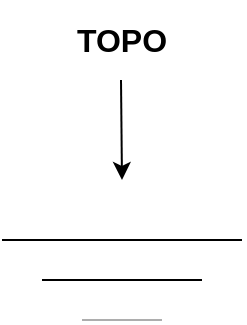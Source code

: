 <mxfile version="24.0.7" type="github" pages="30">
  <diagram name="Etapa 1" id="b-Zsi-KvTtzr1YMQD1kL">
    <mxGraphModel dx="1434" dy="786" grid="1" gridSize="10" guides="1" tooltips="1" connect="1" arrows="1" fold="1" page="1" pageScale="1" pageWidth="827" pageHeight="1169" math="0" shadow="0">
      <root>
        <mxCell id="0" />
        <mxCell id="1" parent="0" />
        <mxCell id="2MiHeWQtISFyMvN5gHQJ-1" value="&lt;b&gt;&lt;font style=&quot;font-size: 16px;&quot;&gt;TOPO&lt;/font&gt;&lt;/b&gt;" style="text;html=1;align=center;verticalAlign=middle;whiteSpace=wrap;rounded=0;" vertex="1" parent="1">
          <mxGeometry x="360" y="80" width="120" height="40" as="geometry" />
        </mxCell>
        <mxCell id="2MiHeWQtISFyMvN5gHQJ-2" value="" style="endArrow=classic;html=1;rounded=0;exitX=0.5;exitY=1;exitDx=0;exitDy=0;" edge="1" parent="1">
          <mxGeometry width="50" height="50" relative="1" as="geometry">
            <mxPoint x="419.5" y="120" as="sourcePoint" />
            <mxPoint x="420" y="170" as="targetPoint" />
          </mxGeometry>
        </mxCell>
        <mxCell id="2MiHeWQtISFyMvN5gHQJ-3" value="" style="endArrow=none;html=1;rounded=0;" edge="1" parent="1">
          <mxGeometry width="50" height="50" relative="1" as="geometry">
            <mxPoint x="360" y="200" as="sourcePoint" />
            <mxPoint x="480" y="200" as="targetPoint" />
            <Array as="points">
              <mxPoint x="420" y="200" />
            </Array>
          </mxGeometry>
        </mxCell>
        <mxCell id="2MiHeWQtISFyMvN5gHQJ-4" value="" style="endArrow=none;html=1;rounded=0;" edge="1" parent="1">
          <mxGeometry width="50" height="50" relative="1" as="geometry">
            <mxPoint x="380" y="220" as="sourcePoint" />
            <mxPoint x="460" y="220" as="targetPoint" />
            <Array as="points" />
          </mxGeometry>
        </mxCell>
        <mxCell id="2MiHeWQtISFyMvN5gHQJ-7" value="" style="endArrow=none;html=1;rounded=0;strokeColor=#ADADAD;" edge="1" parent="1">
          <mxGeometry width="50" height="50" relative="1" as="geometry">
            <mxPoint x="400" y="240" as="sourcePoint" />
            <mxPoint x="440" y="240" as="targetPoint" />
            <Array as="points">
              <mxPoint x="420" y="240" />
              <mxPoint x="440" y="240" />
            </Array>
          </mxGeometry>
        </mxCell>
      </root>
    </mxGraphModel>
  </diagram>
  <diagram name="Etapa 2.1" id="vD7S38e9Kv_sXOVsF8Mz">
    <mxGraphModel dx="1434" dy="786" grid="1" gridSize="10" guides="1" tooltips="1" connect="1" arrows="1" fold="1" page="1" pageScale="1" pageWidth="827" pageHeight="1169" math="0" shadow="0">
      <root>
        <mxCell id="PjUmKFmMXjpmOBCta_kU-0" />
        <mxCell id="PjUmKFmMXjpmOBCta_kU-1" parent="PjUmKFmMXjpmOBCta_kU-0" />
        <mxCell id="PjUmKFmMXjpmOBCta_kU-2" value="&lt;b&gt;&lt;font style=&quot;font-size: 16px;&quot;&gt;TOPO&lt;/font&gt;&lt;/b&gt;" style="text;html=1;align=center;verticalAlign=middle;whiteSpace=wrap;rounded=0;" vertex="1" parent="PjUmKFmMXjpmOBCta_kU-1">
          <mxGeometry x="360" y="80" width="120" height="40" as="geometry" />
        </mxCell>
        <mxCell id="PjUmKFmMXjpmOBCta_kU-3" value="" style="endArrow=classic;html=1;rounded=0;exitX=0.5;exitY=1;exitDx=0;exitDy=0;" edge="1" parent="PjUmKFmMXjpmOBCta_kU-1">
          <mxGeometry width="50" height="50" relative="1" as="geometry">
            <mxPoint x="419.5" y="120" as="sourcePoint" />
            <mxPoint x="420" y="170" as="targetPoint" />
          </mxGeometry>
        </mxCell>
        <mxCell id="PjUmKFmMXjpmOBCta_kU-4" value="" style="endArrow=none;html=1;rounded=0;" edge="1" parent="PjUmKFmMXjpmOBCta_kU-1">
          <mxGeometry width="50" height="50" relative="1" as="geometry">
            <mxPoint x="360" y="200" as="sourcePoint" />
            <mxPoint x="480" y="200" as="targetPoint" />
            <Array as="points">
              <mxPoint x="420" y="200" />
            </Array>
          </mxGeometry>
        </mxCell>
        <mxCell id="PjUmKFmMXjpmOBCta_kU-5" value="" style="endArrow=none;html=1;rounded=0;" edge="1" parent="PjUmKFmMXjpmOBCta_kU-1">
          <mxGeometry width="50" height="50" relative="1" as="geometry">
            <mxPoint x="380" y="220" as="sourcePoint" />
            <mxPoint x="460" y="220" as="targetPoint" />
            <Array as="points" />
          </mxGeometry>
        </mxCell>
        <mxCell id="PjUmKFmMXjpmOBCta_kU-6" value="" style="endArrow=none;html=1;rounded=0;strokeColor=#ADADAD;" edge="1" parent="PjUmKFmMXjpmOBCta_kU-1">
          <mxGeometry width="50" height="50" relative="1" as="geometry">
            <mxPoint x="400" y="240" as="sourcePoint" />
            <mxPoint x="440" y="240" as="targetPoint" />
            <Array as="points">
              <mxPoint x="420" y="240" />
              <mxPoint x="440" y="240" />
            </Array>
          </mxGeometry>
        </mxCell>
        <mxCell id="0N0Z4QdZ7B8W0GaRzwel-0" value="&lt;font style=&quot;font-size: 16px;&quot;&gt;&lt;b&gt;?&lt;/b&gt;&lt;/font&gt;" style="whiteSpace=wrap;html=1;aspect=fixed;" vertex="1" parent="PjUmKFmMXjpmOBCta_kU-1">
          <mxGeometry x="600" y="110" width="80" height="80" as="geometry" />
        </mxCell>
        <mxCell id="0N0Z4QdZ7B8W0GaRzwel-1" value="" style="endArrow=classic;html=1;rounded=0;exitX=0.5;exitY=1;exitDx=0;exitDy=0;" edge="1" parent="PjUmKFmMXjpmOBCta_kU-1" source="0N0Z4QdZ7B8W0GaRzwel-0">
          <mxGeometry width="50" height="50" relative="1" as="geometry">
            <mxPoint x="390" y="430" as="sourcePoint" />
            <mxPoint x="640" y="250" as="targetPoint" />
          </mxGeometry>
        </mxCell>
        <mxCell id="0N0Z4QdZ7B8W0GaRzwel-2" value="" style="endArrow=none;html=1;rounded=0;" edge="1" parent="PjUmKFmMXjpmOBCta_kU-1">
          <mxGeometry width="50" height="50" relative="1" as="geometry">
            <mxPoint x="720" y="280" as="sourcePoint" />
            <mxPoint x="560" y="280" as="targetPoint" />
          </mxGeometry>
        </mxCell>
        <mxCell id="0N0Z4QdZ7B8W0GaRzwel-3" value="" style="endArrow=none;html=1;rounded=0;" edge="1" parent="PjUmKFmMXjpmOBCta_kU-1">
          <mxGeometry width="50" height="50" relative="1" as="geometry">
            <mxPoint x="580" y="300" as="sourcePoint" />
            <mxPoint x="700" y="300" as="targetPoint" />
          </mxGeometry>
        </mxCell>
        <mxCell id="0N0Z4QdZ7B8W0GaRzwel-4" value="" style="endArrow=none;html=1;rounded=0;strokeColor=#ADADAD;" edge="1" parent="PjUmKFmMXjpmOBCta_kU-1">
          <mxGeometry width="50" height="50" relative="1" as="geometry">
            <mxPoint x="660" y="320" as="sourcePoint" />
            <mxPoint x="620" y="320" as="targetPoint" />
          </mxGeometry>
        </mxCell>
      </root>
    </mxGraphModel>
  </diagram>
  <diagram name="Etapa 2.2" id="LdvBw69vkHsnHJyoksAK">
    <mxGraphModel dx="1434" dy="786" grid="1" gridSize="10" guides="1" tooltips="1" connect="1" arrows="1" fold="1" page="1" pageScale="1" pageWidth="827" pageHeight="1169" math="0" shadow="0">
      <root>
        <mxCell id="RSBq1EaiCeqbOzNhYX9_-0" />
        <mxCell id="RSBq1EaiCeqbOzNhYX9_-1" parent="RSBq1EaiCeqbOzNhYX9_-0" />
        <mxCell id="RSBq1EaiCeqbOzNhYX9_-2" value="&lt;b&gt;&lt;font style=&quot;font-size: 16px;&quot;&gt;TOPO&lt;/font&gt;&lt;/b&gt;" style="text;html=1;align=center;verticalAlign=middle;whiteSpace=wrap;rounded=0;" vertex="1" parent="RSBq1EaiCeqbOzNhYX9_-1">
          <mxGeometry x="360" y="80" width="120" height="40" as="geometry" />
        </mxCell>
        <mxCell id="RSBq1EaiCeqbOzNhYX9_-3" value="" style="endArrow=classic;html=1;rounded=0;exitX=0.5;exitY=1;exitDx=0;exitDy=0;" edge="1" parent="RSBq1EaiCeqbOzNhYX9_-1">
          <mxGeometry width="50" height="50" relative="1" as="geometry">
            <mxPoint x="419.5" y="120" as="sourcePoint" />
            <mxPoint x="420" y="170" as="targetPoint" />
          </mxGeometry>
        </mxCell>
        <mxCell id="RSBq1EaiCeqbOzNhYX9_-4" value="" style="endArrow=none;html=1;rounded=0;" edge="1" parent="RSBq1EaiCeqbOzNhYX9_-1">
          <mxGeometry width="50" height="50" relative="1" as="geometry">
            <mxPoint x="360" y="200" as="sourcePoint" />
            <mxPoint x="480" y="200" as="targetPoint" />
            <Array as="points">
              <mxPoint x="420" y="200" />
            </Array>
          </mxGeometry>
        </mxCell>
        <mxCell id="RSBq1EaiCeqbOzNhYX9_-5" value="" style="endArrow=none;html=1;rounded=0;" edge="1" parent="RSBq1EaiCeqbOzNhYX9_-1">
          <mxGeometry width="50" height="50" relative="1" as="geometry">
            <mxPoint x="380" y="220" as="sourcePoint" />
            <mxPoint x="460" y="220" as="targetPoint" />
            <Array as="points">
              <mxPoint x="420" y="220" />
            </Array>
          </mxGeometry>
        </mxCell>
        <mxCell id="RSBq1EaiCeqbOzNhYX9_-6" value="" style="endArrow=none;html=1;rounded=0;strokeColor=#ADADAD;" edge="1" parent="RSBq1EaiCeqbOzNhYX9_-1">
          <mxGeometry width="50" height="50" relative="1" as="geometry">
            <mxPoint x="400" y="240" as="sourcePoint" />
            <mxPoint x="440" y="240" as="targetPoint" />
            <Array as="points">
              <mxPoint x="420" y="240" />
            </Array>
          </mxGeometry>
        </mxCell>
        <mxCell id="RSBq1EaiCeqbOzNhYX9_-7" value="&lt;font style=&quot;font-size: 16px;&quot;&gt;&lt;b&gt;?&lt;/b&gt;&lt;/font&gt;" style="whiteSpace=wrap;html=1;aspect=fixed;" vertex="1" parent="RSBq1EaiCeqbOzNhYX9_-1">
          <mxGeometry x="580" y="40" width="80" height="80" as="geometry" />
        </mxCell>
        <mxCell id="RSBq1EaiCeqbOzNhYX9_-8" value="" style="endArrow=classic;html=1;rounded=0;exitX=0.5;exitY=1;exitDx=0;exitDy=0;" edge="1" parent="RSBq1EaiCeqbOzNhYX9_-1" source="RSBq1EaiCeqbOzNhYX9_-7">
          <mxGeometry width="50" height="50" relative="1" as="geometry">
            <mxPoint x="400" y="360" as="sourcePoint" />
            <mxPoint x="450" y="200" as="targetPoint" />
          </mxGeometry>
        </mxCell>
      </root>
    </mxGraphModel>
  </diagram>
  <diagram name="Etapa 2.3" id="uJPmKGXloqs4DzWxsDrM">
    <mxGraphModel dx="1434" dy="786" grid="1" gridSize="10" guides="1" tooltips="1" connect="1" arrows="1" fold="1" page="1" pageScale="1" pageWidth="827" pageHeight="1169" math="0" shadow="0">
      <root>
        <mxCell id="p7zGhJsh0TcucVRcCE9n-0" />
        <mxCell id="p7zGhJsh0TcucVRcCE9n-1" parent="p7zGhJsh0TcucVRcCE9n-0" />
        <mxCell id="p7zGhJsh0TcucVRcCE9n-2" value="&lt;b&gt;&lt;font style=&quot;font-size: 16px;&quot;&gt;TOPO&lt;/font&gt;&lt;/b&gt;" style="text;html=1;align=center;verticalAlign=middle;whiteSpace=wrap;rounded=0;" vertex="1" parent="p7zGhJsh0TcucVRcCE9n-1">
          <mxGeometry x="360" y="80" width="120" height="40" as="geometry" />
        </mxCell>
        <mxCell id="p7zGhJsh0TcucVRcCE9n-3" value="" style="endArrow=classic;html=1;rounded=0;exitX=0.5;exitY=1;exitDx=0;exitDy=0;" edge="1" parent="p7zGhJsh0TcucVRcCE9n-1">
          <mxGeometry width="50" height="50" relative="1" as="geometry">
            <mxPoint x="419.5" y="120" as="sourcePoint" />
            <mxPoint x="420" y="170" as="targetPoint" />
          </mxGeometry>
        </mxCell>
        <mxCell id="p7zGhJsh0TcucVRcCE9n-4" value="" style="endArrow=none;html=1;rounded=0;" edge="1" parent="p7zGhJsh0TcucVRcCE9n-1">
          <mxGeometry width="50" height="50" relative="1" as="geometry">
            <mxPoint x="360" y="320" as="sourcePoint" />
            <mxPoint x="480" y="320" as="targetPoint" />
            <Array as="points">
              <mxPoint x="420" y="320" />
            </Array>
          </mxGeometry>
        </mxCell>
        <mxCell id="p7zGhJsh0TcucVRcCE9n-5" value="" style="endArrow=none;html=1;rounded=0;" edge="1" parent="p7zGhJsh0TcucVRcCE9n-1">
          <mxGeometry width="50" height="50" relative="1" as="geometry">
            <mxPoint x="380" y="340" as="sourcePoint" />
            <mxPoint x="460" y="340" as="targetPoint" />
            <Array as="points">
              <mxPoint x="420" y="340" />
            </Array>
          </mxGeometry>
        </mxCell>
        <mxCell id="p7zGhJsh0TcucVRcCE9n-6" value="" style="endArrow=none;html=1;rounded=0;strokeColor=#ADADAD;" edge="1" parent="p7zGhJsh0TcucVRcCE9n-1">
          <mxGeometry width="50" height="50" relative="1" as="geometry">
            <mxPoint x="400" y="360" as="sourcePoint" />
            <mxPoint x="440" y="360" as="targetPoint" />
            <Array as="points">
              <mxPoint x="420" y="360" />
            </Array>
          </mxGeometry>
        </mxCell>
        <mxCell id="p7zGhJsh0TcucVRcCE9n-7" value="&lt;font style=&quot;font-size: 16px;&quot;&gt;&lt;b&gt;?&lt;/b&gt;&lt;/font&gt;" style="whiteSpace=wrap;html=1;aspect=fixed;" vertex="1" parent="p7zGhJsh0TcucVRcCE9n-1">
          <mxGeometry x="380" y="190" width="80" height="80" as="geometry" />
        </mxCell>
        <mxCell id="p7zGhJsh0TcucVRcCE9n-8" value="" style="endArrow=classic;html=1;rounded=0;exitX=0.5;exitY=1;exitDx=0;exitDy=0;" edge="1" parent="p7zGhJsh0TcucVRcCE9n-1" source="p7zGhJsh0TcucVRcCE9n-7">
          <mxGeometry width="50" height="50" relative="1" as="geometry">
            <mxPoint x="400" y="360" as="sourcePoint" />
            <mxPoint x="420" y="310" as="targetPoint" />
          </mxGeometry>
        </mxCell>
      </root>
    </mxGraphModel>
  </diagram>
  <diagram name="Etapa 3.1" id="fvrWbe9PbDoPuRJnX1zE">
    <mxGraphModel dx="1434" dy="786" grid="1" gridSize="10" guides="1" tooltips="1" connect="1" arrows="1" fold="1" page="1" pageScale="1" pageWidth="827" pageHeight="1169" math="0" shadow="0">
      <root>
        <mxCell id="UYuYfTajWpflbsekQ0Za-0" />
        <mxCell id="UYuYfTajWpflbsekQ0Za-1" parent="UYuYfTajWpflbsekQ0Za-0" />
        <mxCell id="UYuYfTajWpflbsekQ0Za-2" value="&lt;b&gt;&lt;font style=&quot;font-size: 16px;&quot;&gt;TOPO&lt;/font&gt;&lt;/b&gt;" style="text;html=1;align=center;verticalAlign=middle;whiteSpace=wrap;rounded=0;" vertex="1" parent="UYuYfTajWpflbsekQ0Za-1">
          <mxGeometry x="360" y="80" width="120" height="40" as="geometry" />
        </mxCell>
        <mxCell id="UYuYfTajWpflbsekQ0Za-3" value="" style="endArrow=classic;html=1;rounded=0;exitX=0.5;exitY=1;exitDx=0;exitDy=0;" edge="1" parent="UYuYfTajWpflbsekQ0Za-1">
          <mxGeometry width="50" height="50" relative="1" as="geometry">
            <mxPoint x="419.5" y="120" as="sourcePoint" />
            <mxPoint x="420" y="170" as="targetPoint" />
          </mxGeometry>
        </mxCell>
        <mxCell id="UYuYfTajWpflbsekQ0Za-4" value="" style="endArrow=none;html=1;rounded=0;" edge="1" parent="UYuYfTajWpflbsekQ0Za-1">
          <mxGeometry width="50" height="50" relative="1" as="geometry">
            <mxPoint x="360" y="320" as="sourcePoint" />
            <mxPoint x="480" y="320" as="targetPoint" />
            <Array as="points">
              <mxPoint x="420" y="320" />
            </Array>
          </mxGeometry>
        </mxCell>
        <mxCell id="UYuYfTajWpflbsekQ0Za-5" value="" style="endArrow=none;html=1;rounded=0;" edge="1" parent="UYuYfTajWpflbsekQ0Za-1">
          <mxGeometry width="50" height="50" relative="1" as="geometry">
            <mxPoint x="380" y="340" as="sourcePoint" />
            <mxPoint x="460" y="340" as="targetPoint" />
            <Array as="points">
              <mxPoint x="420" y="340" />
            </Array>
          </mxGeometry>
        </mxCell>
        <mxCell id="UYuYfTajWpflbsekQ0Za-6" value="" style="endArrow=none;html=1;rounded=0;strokeColor=#ADADAD;" edge="1" parent="UYuYfTajWpflbsekQ0Za-1">
          <mxGeometry width="50" height="50" relative="1" as="geometry">
            <mxPoint x="400" y="360" as="sourcePoint" />
            <mxPoint x="440" y="360" as="targetPoint" />
            <Array as="points">
              <mxPoint x="420" y="360" />
            </Array>
          </mxGeometry>
        </mxCell>
        <mxCell id="UYuYfTajWpflbsekQ0Za-7" value="&lt;font style=&quot;font-size: 16px;&quot;&gt;&lt;b&gt;?&lt;/b&gt;&lt;/font&gt;" style="whiteSpace=wrap;html=1;aspect=fixed;" vertex="1" parent="UYuYfTajWpflbsekQ0Za-1">
          <mxGeometry x="380" y="190" width="80" height="80" as="geometry" />
        </mxCell>
        <mxCell id="UYuYfTajWpflbsekQ0Za-8" value="" style="endArrow=classic;html=1;rounded=0;exitX=0.5;exitY=1;exitDx=0;exitDy=0;" edge="1" parent="UYuYfTajWpflbsekQ0Za-1" source="UYuYfTajWpflbsekQ0Za-7">
          <mxGeometry width="50" height="50" relative="1" as="geometry">
            <mxPoint x="400" y="360" as="sourcePoint" />
            <mxPoint x="420" y="310" as="targetPoint" />
          </mxGeometry>
        </mxCell>
        <mxCell id="Y_JiOHZ7he3razzL4b6e-1" value="" style="endArrow=classic;html=1;rounded=0;exitX=0.5;exitY=1;exitDx=0;exitDy=0;" edge="1" parent="UYuYfTajWpflbsekQ0Za-1">
          <mxGeometry width="50" height="50" relative="1" as="geometry">
            <mxPoint x="640" y="160" as="sourcePoint" />
            <mxPoint x="480" y="230" as="targetPoint" />
          </mxGeometry>
        </mxCell>
        <mxCell id="Y_JiOHZ7he3razzL4b6e-2" value="&lt;font style=&quot;font-size: 16px;&quot;&gt;&lt;b&gt;AUX&lt;/b&gt;&lt;/font&gt;" style="text;html=1;align=center;verticalAlign=middle;whiteSpace=wrap;rounded=0;" vertex="1" parent="UYuYfTajWpflbsekQ0Za-1">
          <mxGeometry x="620" y="130" width="60" height="30" as="geometry" />
        </mxCell>
      </root>
    </mxGraphModel>
  </diagram>
  <diagram name="Etapa 3.2" id="mQohn4_WEEadLeT_qhPW">
    <mxGraphModel dx="1434" dy="786" grid="1" gridSize="10" guides="1" tooltips="1" connect="1" arrows="1" fold="1" page="1" pageScale="1" pageWidth="827" pageHeight="1169" math="0" shadow="0">
      <root>
        <mxCell id="cuzhNggEeigPIbpXA-Xa-0" />
        <mxCell id="cuzhNggEeigPIbpXA-Xa-1" parent="cuzhNggEeigPIbpXA-Xa-0" />
        <mxCell id="cuzhNggEeigPIbpXA-Xa-2" value="&lt;b&gt;&lt;font style=&quot;font-size: 16px;&quot;&gt;TOPO&lt;/font&gt;&lt;/b&gt;" style="text;html=1;align=center;verticalAlign=middle;whiteSpace=wrap;rounded=0;" vertex="1" parent="cuzhNggEeigPIbpXA-Xa-1">
          <mxGeometry x="220" y="200" width="120" height="40" as="geometry" />
        </mxCell>
        <mxCell id="cuzhNggEeigPIbpXA-Xa-3" value="" style="endArrow=classic;html=1;rounded=0;exitX=0.5;exitY=1;exitDx=0;exitDy=0;" edge="1" parent="cuzhNggEeigPIbpXA-Xa-1">
          <mxGeometry width="50" height="50" relative="1" as="geometry">
            <mxPoint x="279.5" y="240" as="sourcePoint" />
            <mxPoint x="370" y="320" as="targetPoint" />
          </mxGeometry>
        </mxCell>
        <mxCell id="cuzhNggEeigPIbpXA-Xa-4" value="" style="endArrow=none;html=1;rounded=0;" edge="1" parent="cuzhNggEeigPIbpXA-Xa-1">
          <mxGeometry width="50" height="50" relative="1" as="geometry">
            <mxPoint x="360" y="320" as="sourcePoint" />
            <mxPoint x="480" y="320" as="targetPoint" />
            <Array as="points">
              <mxPoint x="420" y="320" />
            </Array>
          </mxGeometry>
        </mxCell>
        <mxCell id="cuzhNggEeigPIbpXA-Xa-5" value="" style="endArrow=none;html=1;rounded=0;" edge="1" parent="cuzhNggEeigPIbpXA-Xa-1">
          <mxGeometry width="50" height="50" relative="1" as="geometry">
            <mxPoint x="380" y="340" as="sourcePoint" />
            <mxPoint x="460" y="340" as="targetPoint" />
            <Array as="points">
              <mxPoint x="420" y="340" />
            </Array>
          </mxGeometry>
        </mxCell>
        <mxCell id="cuzhNggEeigPIbpXA-Xa-6" value="" style="endArrow=none;html=1;rounded=0;strokeColor=#ADADAD;" edge="1" parent="cuzhNggEeigPIbpXA-Xa-1">
          <mxGeometry width="50" height="50" relative="1" as="geometry">
            <mxPoint x="400" y="360" as="sourcePoint" />
            <mxPoint x="440" y="360" as="targetPoint" />
            <Array as="points">
              <mxPoint x="420" y="360" />
            </Array>
          </mxGeometry>
        </mxCell>
        <mxCell id="cuzhNggEeigPIbpXA-Xa-7" value="&lt;font style=&quot;font-size: 16px;&quot;&gt;&lt;b&gt;?&lt;/b&gt;&lt;/font&gt;" style="whiteSpace=wrap;html=1;aspect=fixed;" vertex="1" parent="cuzhNggEeigPIbpXA-Xa-1">
          <mxGeometry x="380" y="190" width="80" height="80" as="geometry" />
        </mxCell>
        <mxCell id="cuzhNggEeigPIbpXA-Xa-8" value="" style="endArrow=classic;html=1;rounded=0;exitX=0.5;exitY=1;exitDx=0;exitDy=0;" edge="1" parent="cuzhNggEeigPIbpXA-Xa-1" source="cuzhNggEeigPIbpXA-Xa-7">
          <mxGeometry width="50" height="50" relative="1" as="geometry">
            <mxPoint x="400" y="360" as="sourcePoint" />
            <mxPoint x="420" y="310" as="targetPoint" />
          </mxGeometry>
        </mxCell>
        <mxCell id="cuzhNggEeigPIbpXA-Xa-9" value="" style="endArrow=classic;html=1;rounded=0;exitX=0.5;exitY=1;exitDx=0;exitDy=0;" edge="1" parent="cuzhNggEeigPIbpXA-Xa-1">
          <mxGeometry width="50" height="50" relative="1" as="geometry">
            <mxPoint x="640" y="160" as="sourcePoint" />
            <mxPoint x="480" y="230" as="targetPoint" />
          </mxGeometry>
        </mxCell>
        <mxCell id="cuzhNggEeigPIbpXA-Xa-10" value="&lt;font style=&quot;font-size: 16px;&quot;&gt;&lt;b&gt;AUX&lt;/b&gt;&lt;/font&gt;" style="text;html=1;align=center;verticalAlign=middle;whiteSpace=wrap;rounded=0;" vertex="1" parent="cuzhNggEeigPIbpXA-Xa-1">
          <mxGeometry x="620" y="130" width="60" height="30" as="geometry" />
        </mxCell>
      </root>
    </mxGraphModel>
  </diagram>
  <diagram name="Etapa 3.3" id="vOty0-nr-DgvHZioNERI">
    <mxGraphModel dx="1434" dy="786" grid="1" gridSize="10" guides="1" tooltips="1" connect="1" arrows="1" fold="1" page="1" pageScale="1" pageWidth="827" pageHeight="1169" math="0" shadow="0">
      <root>
        <mxCell id="vFEJQ16PpT5x-R5XQzDQ-0" />
        <mxCell id="vFEJQ16PpT5x-R5XQzDQ-1" parent="vFEJQ16PpT5x-R5XQzDQ-0" />
        <mxCell id="vFEJQ16PpT5x-R5XQzDQ-2" value="&lt;b&gt;&lt;font style=&quot;font-size: 16px;&quot;&gt;TOPO&lt;/font&gt;&lt;/b&gt;" style="text;html=1;align=center;verticalAlign=middle;whiteSpace=wrap;rounded=0;" vertex="1" parent="vFEJQ16PpT5x-R5XQzDQ-1">
          <mxGeometry x="220" y="200" width="120" height="40" as="geometry" />
        </mxCell>
        <mxCell id="vFEJQ16PpT5x-R5XQzDQ-3" value="" style="endArrow=classic;html=1;rounded=0;exitX=0.5;exitY=1;exitDx=0;exitDy=0;" edge="1" parent="vFEJQ16PpT5x-R5XQzDQ-1">
          <mxGeometry width="50" height="50" relative="1" as="geometry">
            <mxPoint x="279.5" y="240" as="sourcePoint" />
            <mxPoint x="370" y="320" as="targetPoint" />
          </mxGeometry>
        </mxCell>
        <mxCell id="vFEJQ16PpT5x-R5XQzDQ-4" value="" style="endArrow=none;html=1;rounded=0;" edge="1" parent="vFEJQ16PpT5x-R5XQzDQ-1">
          <mxGeometry width="50" height="50" relative="1" as="geometry">
            <mxPoint x="360" y="320" as="sourcePoint" />
            <mxPoint x="480" y="320" as="targetPoint" />
            <Array as="points">
              <mxPoint x="420" y="320" />
            </Array>
          </mxGeometry>
        </mxCell>
        <mxCell id="vFEJQ16PpT5x-R5XQzDQ-5" value="" style="endArrow=none;html=1;rounded=0;" edge="1" parent="vFEJQ16PpT5x-R5XQzDQ-1">
          <mxGeometry width="50" height="50" relative="1" as="geometry">
            <mxPoint x="380" y="340" as="sourcePoint" />
            <mxPoint x="460" y="340" as="targetPoint" />
            <Array as="points">
              <mxPoint x="420" y="340" />
            </Array>
          </mxGeometry>
        </mxCell>
        <mxCell id="vFEJQ16PpT5x-R5XQzDQ-6" value="" style="endArrow=none;html=1;rounded=0;strokeColor=#ADADAD;" edge="1" parent="vFEJQ16PpT5x-R5XQzDQ-1">
          <mxGeometry width="50" height="50" relative="1" as="geometry">
            <mxPoint x="400" y="360" as="sourcePoint" />
            <mxPoint x="440" y="360" as="targetPoint" />
            <Array as="points">
              <mxPoint x="420" y="360" />
            </Array>
          </mxGeometry>
        </mxCell>
        <mxCell id="vFEJQ16PpT5x-R5XQzDQ-7" value="&lt;font style=&quot;font-size: 16px;&quot;&gt;&lt;b&gt;?&lt;/b&gt;&lt;/font&gt;" style="whiteSpace=wrap;html=1;aspect=fixed;" vertex="1" parent="vFEJQ16PpT5x-R5XQzDQ-1">
          <mxGeometry x="380" y="190" width="80" height="80" as="geometry" />
        </mxCell>
        <mxCell id="vFEJQ16PpT5x-R5XQzDQ-8" value="" style="endArrow=classic;html=1;rounded=0;exitX=0.5;exitY=1;exitDx=0;exitDy=0;" edge="1" parent="vFEJQ16PpT5x-R5XQzDQ-1" source="vFEJQ16PpT5x-R5XQzDQ-7">
          <mxGeometry width="50" height="50" relative="1" as="geometry">
            <mxPoint x="400" y="360" as="sourcePoint" />
            <mxPoint x="420" y="310" as="targetPoint" />
          </mxGeometry>
        </mxCell>
        <mxCell id="vFEJQ16PpT5x-R5XQzDQ-9" value="" style="endArrow=classic;html=1;rounded=0;exitX=0.5;exitY=1;exitDx=0;exitDy=0;" edge="1" parent="vFEJQ16PpT5x-R5XQzDQ-1">
          <mxGeometry width="50" height="50" relative="1" as="geometry">
            <mxPoint x="640" y="160" as="sourcePoint" />
            <mxPoint x="480" y="230" as="targetPoint" />
          </mxGeometry>
        </mxCell>
        <mxCell id="vFEJQ16PpT5x-R5XQzDQ-10" value="&lt;font style=&quot;font-size: 16px;&quot;&gt;&lt;b&gt;AUX&lt;/b&gt;&lt;/font&gt;" style="text;html=1;align=center;verticalAlign=middle;whiteSpace=wrap;rounded=0;" vertex="1" parent="vFEJQ16PpT5x-R5XQzDQ-1">
          <mxGeometry x="620" y="130" width="60" height="30" as="geometry" />
        </mxCell>
        <mxCell id="zkyTgWOUQDyXzwq09cyX-0" value="" style="shape=cross;whiteSpace=wrap;html=1;rotation=45;fillColor=#F80000;strokeColor=#B80000;" vertex="1" parent="vFEJQ16PpT5x-R5XQzDQ-1">
          <mxGeometry x="380" y="190" width="80" height="80" as="geometry" />
        </mxCell>
      </root>
    </mxGraphModel>
  </diagram>
  <diagram name="Etapa 4.1" id="pUFrgS6Kh40rigMgCIZ5">
    <mxGraphModel dx="1434" dy="786" grid="1" gridSize="10" guides="1" tooltips="1" connect="1" arrows="1" fold="1" page="1" pageScale="1" pageWidth="827" pageHeight="1169" math="0" shadow="0">
      <root>
        <mxCell id="9Zhmse27T_AW59ZkBnsE-0" />
        <mxCell id="9Zhmse27T_AW59ZkBnsE-1" parent="9Zhmse27T_AW59ZkBnsE-0" />
        <mxCell id="9Zhmse27T_AW59ZkBnsE-2" value="&lt;b&gt;&lt;font style=&quot;font-size: 16px;&quot;&gt;TOPO&lt;/font&gt;&lt;/b&gt;" style="text;html=1;align=center;verticalAlign=middle;whiteSpace=wrap;rounded=0;" vertex="1" parent="9Zhmse27T_AW59ZkBnsE-1">
          <mxGeometry x="360" y="205" width="120" height="40" as="geometry" />
        </mxCell>
        <mxCell id="9Zhmse27T_AW59ZkBnsE-3" value="" style="endArrow=classic;html=1;rounded=0;" edge="1" parent="9Zhmse27T_AW59ZkBnsE-1">
          <mxGeometry width="50" height="50" relative="1" as="geometry">
            <mxPoint x="419.5" y="245" as="sourcePoint" />
            <mxPoint x="419.5" y="315" as="targetPoint" />
          </mxGeometry>
        </mxCell>
        <mxCell id="9Zhmse27T_AW59ZkBnsE-4" value="" style="endArrow=none;html=1;rounded=0;" edge="1" parent="9Zhmse27T_AW59ZkBnsE-1">
          <mxGeometry width="50" height="50" relative="1" as="geometry">
            <mxPoint x="360" y="320" as="sourcePoint" />
            <mxPoint x="480" y="320" as="targetPoint" />
            <Array as="points">
              <mxPoint x="420" y="320" />
            </Array>
          </mxGeometry>
        </mxCell>
        <mxCell id="9Zhmse27T_AW59ZkBnsE-5" value="" style="endArrow=none;html=1;rounded=0;" edge="1" parent="9Zhmse27T_AW59ZkBnsE-1">
          <mxGeometry width="50" height="50" relative="1" as="geometry">
            <mxPoint x="380" y="340" as="sourcePoint" />
            <mxPoint x="460" y="340" as="targetPoint" />
            <Array as="points">
              <mxPoint x="420" y="340" />
            </Array>
          </mxGeometry>
        </mxCell>
        <mxCell id="9Zhmse27T_AW59ZkBnsE-6" value="" style="endArrow=none;html=1;rounded=0;strokeColor=#ADADAD;" edge="1" parent="9Zhmse27T_AW59ZkBnsE-1">
          <mxGeometry width="50" height="50" relative="1" as="geometry">
            <mxPoint x="400" y="360" as="sourcePoint" />
            <mxPoint x="440" y="360" as="targetPoint" />
            <Array as="points">
              <mxPoint x="420" y="360" />
            </Array>
          </mxGeometry>
        </mxCell>
        <mxCell id="9Zhmse27T_AW59ZkBnsE-9" value="" style="endArrow=classic;html=1;rounded=0;exitX=0.5;exitY=1;exitDx=0;exitDy=0;" edge="1" parent="9Zhmse27T_AW59ZkBnsE-1" source="1cofCkxaq7E1pN8c_vsZ-0">
          <mxGeometry width="50" height="50" relative="1" as="geometry">
            <mxPoint x="670" y="320" as="sourcePoint" />
            <mxPoint x="670" y="350" as="targetPoint" />
          </mxGeometry>
        </mxCell>
        <mxCell id="1cofCkxaq7E1pN8c_vsZ-0" value="&lt;font style=&quot;font-size: 16px;&quot;&gt;&lt;b&gt;?&lt;/b&gt;&lt;/font&gt;" style="whiteSpace=wrap;html=1;aspect=fixed;" vertex="1" parent="9Zhmse27T_AW59ZkBnsE-1">
          <mxGeometry x="630" y="205" width="80" height="80" as="geometry" />
        </mxCell>
        <mxCell id="1cofCkxaq7E1pN8c_vsZ-1" value="" style="endArrow=none;html=1;rounded=0;" edge="1" parent="9Zhmse27T_AW59ZkBnsE-1">
          <mxGeometry width="50" height="50" relative="1" as="geometry">
            <mxPoint x="610" y="360" as="sourcePoint" />
            <mxPoint x="730" y="360" as="targetPoint" />
            <Array as="points">
              <mxPoint x="670" y="360" />
            </Array>
          </mxGeometry>
        </mxCell>
        <mxCell id="1cofCkxaq7E1pN8c_vsZ-2" value="" style="endArrow=none;html=1;rounded=0;" edge="1" parent="9Zhmse27T_AW59ZkBnsE-1">
          <mxGeometry width="50" height="50" relative="1" as="geometry">
            <mxPoint x="630" y="380" as="sourcePoint" />
            <mxPoint x="710" y="380" as="targetPoint" />
            <Array as="points">
              <mxPoint x="670" y="380" />
            </Array>
          </mxGeometry>
        </mxCell>
        <mxCell id="1cofCkxaq7E1pN8c_vsZ-3" value="" style="endArrow=none;html=1;rounded=0;strokeColor=#ADADAD;" edge="1" parent="9Zhmse27T_AW59ZkBnsE-1">
          <mxGeometry width="50" height="50" relative="1" as="geometry">
            <mxPoint x="650" y="400" as="sourcePoint" />
            <mxPoint x="690" y="400" as="targetPoint" />
            <Array as="points">
              <mxPoint x="670" y="400" />
            </Array>
          </mxGeometry>
        </mxCell>
      </root>
    </mxGraphModel>
  </diagram>
  <diagram name="Etapa 4.2" id="RNjUw4PlNLKVaQqcL-vq">
    <mxGraphModel dx="1434" dy="786" grid="1" gridSize="10" guides="1" tooltips="1" connect="1" arrows="1" fold="1" page="1" pageScale="1" pageWidth="827" pageHeight="1169" math="0" shadow="0">
      <root>
        <mxCell id="nlDuL3Wg5YMdejUoDItp-0" />
        <mxCell id="nlDuL3Wg5YMdejUoDItp-1" parent="nlDuL3Wg5YMdejUoDItp-0" />
        <mxCell id="nlDuL3Wg5YMdejUoDItp-2" value="&lt;b&gt;&lt;font style=&quot;font-size: 16px;&quot;&gt;TOPO&lt;/font&gt;&lt;/b&gt;" style="text;html=1;align=center;verticalAlign=middle;whiteSpace=wrap;rounded=0;" vertex="1" parent="nlDuL3Wg5YMdejUoDItp-1">
          <mxGeometry x="360" y="205" width="120" height="40" as="geometry" />
        </mxCell>
        <mxCell id="nlDuL3Wg5YMdejUoDItp-3" value="" style="endArrow=classic;html=1;rounded=0;" edge="1" parent="nlDuL3Wg5YMdejUoDItp-1">
          <mxGeometry width="50" height="50" relative="1" as="geometry">
            <mxPoint x="419.5" y="245" as="sourcePoint" />
            <mxPoint x="419.5" y="315" as="targetPoint" />
          </mxGeometry>
        </mxCell>
        <mxCell id="nlDuL3Wg5YMdejUoDItp-4" value="" style="endArrow=none;html=1;rounded=0;" edge="1" parent="nlDuL3Wg5YMdejUoDItp-1">
          <mxGeometry width="50" height="50" relative="1" as="geometry">
            <mxPoint x="360" y="320" as="sourcePoint" />
            <mxPoint x="480" y="320" as="targetPoint" />
            <Array as="points">
              <mxPoint x="420" y="320" />
            </Array>
          </mxGeometry>
        </mxCell>
        <mxCell id="nlDuL3Wg5YMdejUoDItp-5" value="" style="endArrow=none;html=1;rounded=0;" edge="1" parent="nlDuL3Wg5YMdejUoDItp-1">
          <mxGeometry width="50" height="50" relative="1" as="geometry">
            <mxPoint x="380" y="340" as="sourcePoint" />
            <mxPoint x="460" y="340" as="targetPoint" />
            <Array as="points">
              <mxPoint x="420" y="340" />
            </Array>
          </mxGeometry>
        </mxCell>
        <mxCell id="nlDuL3Wg5YMdejUoDItp-6" value="" style="endArrow=none;html=1;rounded=0;strokeColor=#ADADAD;" edge="1" parent="nlDuL3Wg5YMdejUoDItp-1">
          <mxGeometry width="50" height="50" relative="1" as="geometry">
            <mxPoint x="400" y="360" as="sourcePoint" />
            <mxPoint x="440" y="360" as="targetPoint" />
            <Array as="points">
              <mxPoint x="420" y="360" />
            </Array>
          </mxGeometry>
        </mxCell>
        <mxCell id="nlDuL3Wg5YMdejUoDItp-7" value="" style="endArrow=classic;html=1;rounded=0;exitX=0.5;exitY=1;exitDx=0;exitDy=0;" edge="1" parent="nlDuL3Wg5YMdejUoDItp-1" source="nlDuL3Wg5YMdejUoDItp-8">
          <mxGeometry width="50" height="50" relative="1" as="geometry">
            <mxPoint x="670" y="320" as="sourcePoint" />
            <mxPoint x="450" y="320" as="targetPoint" />
          </mxGeometry>
        </mxCell>
        <mxCell id="nlDuL3Wg5YMdejUoDItp-8" value="&lt;font style=&quot;font-size: 16px;&quot;&gt;&lt;b&gt;?&lt;/b&gt;&lt;/font&gt;" style="whiteSpace=wrap;html=1;aspect=fixed;" vertex="1" parent="nlDuL3Wg5YMdejUoDItp-1">
          <mxGeometry x="630" y="205" width="80" height="80" as="geometry" />
        </mxCell>
      </root>
    </mxGraphModel>
  </diagram>
  <diagram name="Etapa 4.3" id="8OKBfzLg7XK1rrWUtmFA">
    <mxGraphModel dx="1434" dy="786" grid="1" gridSize="10" guides="1" tooltips="1" connect="1" arrows="1" fold="1" page="1" pageScale="1" pageWidth="827" pageHeight="1169" math="0" shadow="0">
      <root>
        <mxCell id="26Hrl2UwcBZOM7r-6tM8-0" />
        <mxCell id="26Hrl2UwcBZOM7r-6tM8-1" parent="26Hrl2UwcBZOM7r-6tM8-0" />
        <mxCell id="26Hrl2UwcBZOM7r-6tM8-2" value="&lt;b&gt;&lt;font style=&quot;font-size: 16px;&quot;&gt;TOPO&lt;/font&gt;&lt;/b&gt;" style="text;html=1;align=center;verticalAlign=middle;whiteSpace=wrap;rounded=0;" vertex="1" parent="26Hrl2UwcBZOM7r-6tM8-1">
          <mxGeometry x="360" y="80" width="120" height="40" as="geometry" />
        </mxCell>
        <mxCell id="26Hrl2UwcBZOM7r-6tM8-3" value="" style="endArrow=classic;html=1;rounded=0;" edge="1" parent="26Hrl2UwcBZOM7r-6tM8-1">
          <mxGeometry width="50" height="50" relative="1" as="geometry">
            <mxPoint x="419.5" y="120" as="sourcePoint" />
            <mxPoint x="419.5" y="190" as="targetPoint" />
          </mxGeometry>
        </mxCell>
        <mxCell id="26Hrl2UwcBZOM7r-6tM8-4" value="" style="endArrow=none;html=1;rounded=0;" edge="1" parent="26Hrl2UwcBZOM7r-6tM8-1">
          <mxGeometry width="50" height="50" relative="1" as="geometry">
            <mxPoint x="360" y="360" as="sourcePoint" />
            <mxPoint x="480" y="360" as="targetPoint" />
            <Array as="points">
              <mxPoint x="420" y="360" />
            </Array>
          </mxGeometry>
        </mxCell>
        <mxCell id="26Hrl2UwcBZOM7r-6tM8-5" value="" style="endArrow=none;html=1;rounded=0;" edge="1" parent="26Hrl2UwcBZOM7r-6tM8-1">
          <mxGeometry width="50" height="50" relative="1" as="geometry">
            <mxPoint x="380" y="380" as="sourcePoint" />
            <mxPoint x="460" y="380" as="targetPoint" />
            <Array as="points">
              <mxPoint x="420" y="380" />
            </Array>
          </mxGeometry>
        </mxCell>
        <mxCell id="26Hrl2UwcBZOM7r-6tM8-6" value="" style="endArrow=none;html=1;rounded=0;strokeColor=#ADADAD;" edge="1" parent="26Hrl2UwcBZOM7r-6tM8-1">
          <mxGeometry width="50" height="50" relative="1" as="geometry">
            <mxPoint x="400" y="400" as="sourcePoint" />
            <mxPoint x="440" y="400" as="targetPoint" />
            <Array as="points">
              <mxPoint x="420" y="400" />
            </Array>
          </mxGeometry>
        </mxCell>
        <mxCell id="26Hrl2UwcBZOM7r-6tM8-7" value="" style="endArrow=classic;html=1;rounded=0;exitX=0.5;exitY=1;exitDx=0;exitDy=0;" edge="1" parent="26Hrl2UwcBZOM7r-6tM8-1" source="26Hrl2UwcBZOM7r-6tM8-8">
          <mxGeometry width="50" height="50" relative="1" as="geometry">
            <mxPoint x="670" y="320" as="sourcePoint" />
            <mxPoint x="420" y="350" as="targetPoint" />
          </mxGeometry>
        </mxCell>
        <mxCell id="26Hrl2UwcBZOM7r-6tM8-8" value="&lt;font style=&quot;font-size: 16px;&quot;&gt;&lt;b&gt;?&lt;/b&gt;&lt;/font&gt;" style="whiteSpace=wrap;html=1;aspect=fixed;" vertex="1" parent="26Hrl2UwcBZOM7r-6tM8-1">
          <mxGeometry x="380" y="200" width="80" height="80" as="geometry" />
        </mxCell>
      </root>
    </mxGraphModel>
  </diagram>
  <diagram name="Etapa 5.1" id="x6FT0nsqms4skIrHPB87">
    <mxGraphModel dx="1434" dy="786" grid="1" gridSize="10" guides="1" tooltips="1" connect="1" arrows="1" fold="1" page="1" pageScale="1" pageWidth="827" pageHeight="1169" math="0" shadow="0">
      <root>
        <mxCell id="EsWS0P27WWwy4s1ysfDl-0" />
        <mxCell id="EsWS0P27WWwy4s1ysfDl-1" parent="EsWS0P27WWwy4s1ysfDl-0" />
        <mxCell id="EsWS0P27WWwy4s1ysfDl-2" value="&lt;b&gt;&lt;font style=&quot;font-size: 16px;&quot;&gt;TOPO&lt;/font&gt;&lt;/b&gt;" style="text;html=1;align=center;verticalAlign=middle;whiteSpace=wrap;rounded=0;" vertex="1" parent="EsWS0P27WWwy4s1ysfDl-1">
          <mxGeometry x="360" y="80" width="120" height="40" as="geometry" />
        </mxCell>
        <mxCell id="EsWS0P27WWwy4s1ysfDl-3" value="" style="endArrow=classic;html=1;rounded=0;" edge="1" parent="EsWS0P27WWwy4s1ysfDl-1">
          <mxGeometry width="50" height="50" relative="1" as="geometry">
            <mxPoint x="419.5" y="120" as="sourcePoint" />
            <mxPoint x="419.5" y="190" as="targetPoint" />
          </mxGeometry>
        </mxCell>
        <mxCell id="EsWS0P27WWwy4s1ysfDl-4" value="" style="endArrow=none;html=1;rounded=0;" edge="1" parent="EsWS0P27WWwy4s1ysfDl-1">
          <mxGeometry width="50" height="50" relative="1" as="geometry">
            <mxPoint x="360" y="360" as="sourcePoint" />
            <mxPoint x="480" y="360" as="targetPoint" />
            <Array as="points">
              <mxPoint x="420" y="360" />
            </Array>
          </mxGeometry>
        </mxCell>
        <mxCell id="EsWS0P27WWwy4s1ysfDl-5" value="" style="endArrow=none;html=1;rounded=0;" edge="1" parent="EsWS0P27WWwy4s1ysfDl-1">
          <mxGeometry width="50" height="50" relative="1" as="geometry">
            <mxPoint x="380" y="380" as="sourcePoint" />
            <mxPoint x="460" y="380" as="targetPoint" />
            <Array as="points">
              <mxPoint x="420" y="380" />
            </Array>
          </mxGeometry>
        </mxCell>
        <mxCell id="EsWS0P27WWwy4s1ysfDl-6" value="" style="endArrow=none;html=1;rounded=0;strokeColor=#ADADAD;" edge="1" parent="EsWS0P27WWwy4s1ysfDl-1">
          <mxGeometry width="50" height="50" relative="1" as="geometry">
            <mxPoint x="400" y="400" as="sourcePoint" />
            <mxPoint x="440" y="400" as="targetPoint" />
            <Array as="points">
              <mxPoint x="420" y="400" />
            </Array>
          </mxGeometry>
        </mxCell>
        <mxCell id="EsWS0P27WWwy4s1ysfDl-7" value="" style="endArrow=classic;html=1;rounded=0;exitX=0.5;exitY=1;exitDx=0;exitDy=0;" edge="1" parent="EsWS0P27WWwy4s1ysfDl-1" source="EsWS0P27WWwy4s1ysfDl-8">
          <mxGeometry width="50" height="50" relative="1" as="geometry">
            <mxPoint x="670" y="320" as="sourcePoint" />
            <mxPoint x="420" y="350" as="targetPoint" />
          </mxGeometry>
        </mxCell>
        <mxCell id="EsWS0P27WWwy4s1ysfDl-8" value="&lt;font style=&quot;font-size: 16px;&quot;&gt;&lt;b&gt;?&lt;/b&gt;&lt;/font&gt;" style="whiteSpace=wrap;html=1;aspect=fixed;" vertex="1" parent="EsWS0P27WWwy4s1ysfDl-1">
          <mxGeometry x="380" y="200" width="80" height="80" as="geometry" />
        </mxCell>
        <mxCell id="3JcuxSMbnRbEtrPokLV--0" value="&lt;font style=&quot;font-size: 16px;&quot;&gt;&lt;b&gt;?&lt;/b&gt;&lt;/font&gt;" style="whiteSpace=wrap;html=1;aspect=fixed;" vertex="1" parent="EsWS0P27WWwy4s1ysfDl-1">
          <mxGeometry x="610" y="200" width="80" height="80" as="geometry" />
        </mxCell>
        <mxCell id="3JcuxSMbnRbEtrPokLV--1" value="" style="endArrow=classic;html=1;rounded=0;exitX=0.5;exitY=1;exitDx=0;exitDy=0;" edge="1" parent="EsWS0P27WWwy4s1ysfDl-1" source="3JcuxSMbnRbEtrPokLV--0">
          <mxGeometry width="50" height="50" relative="1" as="geometry">
            <mxPoint x="625" y="350" as="sourcePoint" />
            <mxPoint x="650" y="350" as="targetPoint" />
          </mxGeometry>
        </mxCell>
        <mxCell id="3JcuxSMbnRbEtrPokLV--2" value="" style="endArrow=none;html=1;rounded=0;" edge="1" parent="EsWS0P27WWwy4s1ysfDl-1">
          <mxGeometry width="50" height="50" relative="1" as="geometry">
            <mxPoint x="590" y="360" as="sourcePoint" />
            <mxPoint x="710" y="360" as="targetPoint" />
            <Array as="points">
              <mxPoint x="650" y="360" />
            </Array>
          </mxGeometry>
        </mxCell>
        <mxCell id="3JcuxSMbnRbEtrPokLV--3" value="" style="endArrow=none;html=1;rounded=0;" edge="1" parent="EsWS0P27WWwy4s1ysfDl-1">
          <mxGeometry width="50" height="50" relative="1" as="geometry">
            <mxPoint x="610" y="380" as="sourcePoint" />
            <mxPoint x="690" y="380" as="targetPoint" />
            <Array as="points">
              <mxPoint x="650" y="380" />
            </Array>
          </mxGeometry>
        </mxCell>
        <mxCell id="3JcuxSMbnRbEtrPokLV--4" value="" style="endArrow=none;html=1;rounded=0;strokeColor=#ADADAD;" edge="1" parent="EsWS0P27WWwy4s1ysfDl-1">
          <mxGeometry width="50" height="50" relative="1" as="geometry">
            <mxPoint x="630" y="400" as="sourcePoint" />
            <mxPoint x="670" y="400" as="targetPoint" />
            <Array as="points">
              <mxPoint x="650" y="400" />
            </Array>
          </mxGeometry>
        </mxCell>
      </root>
    </mxGraphModel>
  </diagram>
  <diagram name="Etapa 5.2" id="pGYUTKg_I1gNturK_F7N">
    <mxGraphModel dx="1434" dy="786" grid="1" gridSize="10" guides="1" tooltips="1" connect="1" arrows="1" fold="1" page="1" pageScale="1" pageWidth="827" pageHeight="1169" math="0" shadow="0">
      <root>
        <mxCell id="1EakW4O7iNkC1Ww5vMiR-0" />
        <mxCell id="1EakW4O7iNkC1Ww5vMiR-1" parent="1EakW4O7iNkC1Ww5vMiR-0" />
        <mxCell id="1EakW4O7iNkC1Ww5vMiR-2" value="&lt;b&gt;&lt;font style=&quot;font-size: 16px;&quot;&gt;TOPO&lt;/font&gt;&lt;/b&gt;" style="text;html=1;align=center;verticalAlign=middle;whiteSpace=wrap;rounded=0;" vertex="1" parent="1EakW4O7iNkC1Ww5vMiR-1">
          <mxGeometry x="360" y="80" width="120" height="40" as="geometry" />
        </mxCell>
        <mxCell id="1EakW4O7iNkC1Ww5vMiR-3" value="" style="endArrow=classic;html=1;rounded=0;" edge="1" parent="1EakW4O7iNkC1Ww5vMiR-1">
          <mxGeometry width="50" height="50" relative="1" as="geometry">
            <mxPoint x="419.5" y="120" as="sourcePoint" />
            <mxPoint x="419.5" y="190" as="targetPoint" />
          </mxGeometry>
        </mxCell>
        <mxCell id="1EakW4O7iNkC1Ww5vMiR-4" value="" style="endArrow=none;html=1;rounded=0;" edge="1" parent="1EakW4O7iNkC1Ww5vMiR-1">
          <mxGeometry width="50" height="50" relative="1" as="geometry">
            <mxPoint x="360" y="360" as="sourcePoint" />
            <mxPoint x="480" y="360" as="targetPoint" />
            <Array as="points">
              <mxPoint x="420" y="360" />
            </Array>
          </mxGeometry>
        </mxCell>
        <mxCell id="1EakW4O7iNkC1Ww5vMiR-5" value="" style="endArrow=none;html=1;rounded=0;" edge="1" parent="1EakW4O7iNkC1Ww5vMiR-1">
          <mxGeometry width="50" height="50" relative="1" as="geometry">
            <mxPoint x="380" y="380" as="sourcePoint" />
            <mxPoint x="460" y="380" as="targetPoint" />
            <Array as="points">
              <mxPoint x="420" y="380" />
            </Array>
          </mxGeometry>
        </mxCell>
        <mxCell id="1EakW4O7iNkC1Ww5vMiR-6" value="" style="endArrow=none;html=1;rounded=0;strokeColor=#ADADAD;" edge="1" parent="1EakW4O7iNkC1Ww5vMiR-1">
          <mxGeometry width="50" height="50" relative="1" as="geometry">
            <mxPoint x="400" y="400" as="sourcePoint" />
            <mxPoint x="440" y="400" as="targetPoint" />
            <Array as="points">
              <mxPoint x="420" y="400" />
            </Array>
          </mxGeometry>
        </mxCell>
        <mxCell id="1EakW4O7iNkC1Ww5vMiR-7" value="" style="endArrow=classic;html=1;rounded=0;exitX=0.5;exitY=1;exitDx=0;exitDy=0;" edge="1" parent="1EakW4O7iNkC1Ww5vMiR-1" source="1EakW4O7iNkC1Ww5vMiR-8">
          <mxGeometry width="50" height="50" relative="1" as="geometry">
            <mxPoint x="670" y="320" as="sourcePoint" />
            <mxPoint x="420" y="350" as="targetPoint" />
          </mxGeometry>
        </mxCell>
        <mxCell id="1EakW4O7iNkC1Ww5vMiR-8" value="&lt;font style=&quot;font-size: 16px;&quot;&gt;&lt;b&gt;?&lt;/b&gt;&lt;/font&gt;" style="whiteSpace=wrap;html=1;aspect=fixed;" vertex="1" parent="1EakW4O7iNkC1Ww5vMiR-1">
          <mxGeometry x="380" y="200" width="80" height="80" as="geometry" />
        </mxCell>
        <mxCell id="1EakW4O7iNkC1Ww5vMiR-9" value="&lt;font style=&quot;font-size: 16px;&quot;&gt;&lt;b&gt;?&lt;/b&gt;&lt;/font&gt;" style="whiteSpace=wrap;html=1;aspect=fixed;" vertex="1" parent="1EakW4O7iNkC1Ww5vMiR-1">
          <mxGeometry x="610" y="200" width="80" height="80" as="geometry" />
        </mxCell>
        <mxCell id="1EakW4O7iNkC1Ww5vMiR-10" value="" style="endArrow=classic;html=1;rounded=0;exitX=0.5;exitY=1;exitDx=0;exitDy=0;" edge="1" parent="1EakW4O7iNkC1Ww5vMiR-1" source="1EakW4O7iNkC1Ww5vMiR-9">
          <mxGeometry width="50" height="50" relative="1" as="geometry">
            <mxPoint x="625" y="350" as="sourcePoint" />
            <mxPoint x="450" y="360" as="targetPoint" />
          </mxGeometry>
        </mxCell>
      </root>
    </mxGraphModel>
  </diagram>
  <diagram name="Etapa 5.3" id="1iyxiUWThZpyd6kM1lzI">
    <mxGraphModel dx="1434" dy="786" grid="1" gridSize="10" guides="1" tooltips="1" connect="1" arrows="1" fold="1" page="1" pageScale="1" pageWidth="827" pageHeight="1169" math="0" shadow="0">
      <root>
        <mxCell id="aRb0jZh7290aKbnJjWNW-0" />
        <mxCell id="aRb0jZh7290aKbnJjWNW-1" parent="aRb0jZh7290aKbnJjWNW-0" />
        <mxCell id="aRb0jZh7290aKbnJjWNW-2" value="&lt;b&gt;&lt;font style=&quot;font-size: 16px;&quot;&gt;TOPO&lt;/font&gt;&lt;/b&gt;" style="text;html=1;align=center;verticalAlign=middle;whiteSpace=wrap;rounded=0;" vertex="1" parent="aRb0jZh7290aKbnJjWNW-1">
          <mxGeometry x="360" y="80" width="120" height="40" as="geometry" />
        </mxCell>
        <mxCell id="aRb0jZh7290aKbnJjWNW-3" value="" style="endArrow=classic;html=1;rounded=0;" edge="1" parent="aRb0jZh7290aKbnJjWNW-1">
          <mxGeometry width="50" height="50" relative="1" as="geometry">
            <mxPoint x="419.5" y="120" as="sourcePoint" />
            <mxPoint x="419.5" y="190" as="targetPoint" />
          </mxGeometry>
        </mxCell>
        <mxCell id="aRb0jZh7290aKbnJjWNW-4" value="" style="endArrow=none;html=1;rounded=0;" edge="1" parent="aRb0jZh7290aKbnJjWNW-1">
          <mxGeometry width="50" height="50" relative="1" as="geometry">
            <mxPoint x="360" y="544" as="sourcePoint" />
            <mxPoint x="480" y="544" as="targetPoint" />
            <Array as="points">
              <mxPoint x="420" y="544" />
            </Array>
          </mxGeometry>
        </mxCell>
        <mxCell id="aRb0jZh7290aKbnJjWNW-5" value="" style="endArrow=none;html=1;rounded=0;" edge="1" parent="aRb0jZh7290aKbnJjWNW-1">
          <mxGeometry width="50" height="50" relative="1" as="geometry">
            <mxPoint x="380" y="564" as="sourcePoint" />
            <mxPoint x="460" y="564" as="targetPoint" />
            <Array as="points">
              <mxPoint x="420" y="564" />
            </Array>
          </mxGeometry>
        </mxCell>
        <mxCell id="aRb0jZh7290aKbnJjWNW-6" value="" style="endArrow=none;html=1;rounded=0;strokeColor=#ADADAD;" edge="1" parent="aRb0jZh7290aKbnJjWNW-1">
          <mxGeometry width="50" height="50" relative="1" as="geometry">
            <mxPoint x="400" y="584" as="sourcePoint" />
            <mxPoint x="440" y="584" as="targetPoint" />
            <Array as="points">
              <mxPoint x="420" y="584" />
            </Array>
          </mxGeometry>
        </mxCell>
        <mxCell id="aRb0jZh7290aKbnJjWNW-7" value="" style="endArrow=classic;html=1;rounded=0;exitX=0.5;exitY=1;exitDx=0;exitDy=0;" edge="1" parent="aRb0jZh7290aKbnJjWNW-1" source="aRb0jZh7290aKbnJjWNW-8">
          <mxGeometry width="50" height="50" relative="1" as="geometry">
            <mxPoint x="670" y="320" as="sourcePoint" />
            <mxPoint x="420" y="350" as="targetPoint" />
          </mxGeometry>
        </mxCell>
        <mxCell id="aRb0jZh7290aKbnJjWNW-8" value="&lt;font style=&quot;font-size: 16px;&quot;&gt;&lt;b&gt;?&lt;/b&gt;&lt;/font&gt;" style="whiteSpace=wrap;html=1;aspect=fixed;" vertex="1" parent="aRb0jZh7290aKbnJjWNW-1">
          <mxGeometry x="380" y="200" width="80" height="80" as="geometry" />
        </mxCell>
        <mxCell id="aRb0jZh7290aKbnJjWNW-9" value="&lt;font style=&quot;font-size: 16px;&quot;&gt;&lt;b&gt;?&lt;/b&gt;&lt;/font&gt;" style="whiteSpace=wrap;html=1;aspect=fixed;" vertex="1" parent="aRb0jZh7290aKbnJjWNW-1">
          <mxGeometry x="380" y="360" width="80" height="80" as="geometry" />
        </mxCell>
        <mxCell id="aRb0jZh7290aKbnJjWNW-10" value="" style="endArrow=classic;html=1;rounded=0;exitX=0.5;exitY=1;exitDx=0;exitDy=0;" edge="1" parent="aRb0jZh7290aKbnJjWNW-1" source="aRb0jZh7290aKbnJjWNW-9">
          <mxGeometry width="50" height="50" relative="1" as="geometry">
            <mxPoint x="399" y="540" as="sourcePoint" />
            <mxPoint x="420" y="530" as="targetPoint" />
          </mxGeometry>
        </mxCell>
      </root>
    </mxGraphModel>
  </diagram>
  <diagram name="Etapa 6.1" id="-pbzwfIkQhXFTn_E73WS">
    <mxGraphModel dx="1434" dy="786" grid="1" gridSize="10" guides="1" tooltips="1" connect="1" arrows="1" fold="1" page="1" pageScale="1" pageWidth="827" pageHeight="1169" math="0" shadow="0">
      <root>
        <mxCell id="5wcg447p4EVstzhbxTat-0" />
        <mxCell id="5wcg447p4EVstzhbxTat-1" parent="5wcg447p4EVstzhbxTat-0" />
        <mxCell id="5wcg447p4EVstzhbxTat-2" value="&lt;b&gt;&lt;font style=&quot;font-size: 16px;&quot;&gt;TOPO&lt;/font&gt;&lt;/b&gt;" style="text;html=1;align=center;verticalAlign=middle;whiteSpace=wrap;rounded=0;" vertex="1" parent="5wcg447p4EVstzhbxTat-1">
          <mxGeometry x="360" y="80" width="120" height="40" as="geometry" />
        </mxCell>
        <mxCell id="5wcg447p4EVstzhbxTat-3" value="" style="endArrow=classic;html=1;rounded=0;" edge="1" parent="5wcg447p4EVstzhbxTat-1">
          <mxGeometry width="50" height="50" relative="1" as="geometry">
            <mxPoint x="419.5" y="120" as="sourcePoint" />
            <mxPoint x="419.5" y="190" as="targetPoint" />
          </mxGeometry>
        </mxCell>
        <mxCell id="5wcg447p4EVstzhbxTat-4" value="" style="endArrow=none;html=1;rounded=0;" edge="1" parent="5wcg447p4EVstzhbxTat-1">
          <mxGeometry width="50" height="50" relative="1" as="geometry">
            <mxPoint x="360" y="544" as="sourcePoint" />
            <mxPoint x="480" y="544" as="targetPoint" />
            <Array as="points">
              <mxPoint x="420" y="544" />
            </Array>
          </mxGeometry>
        </mxCell>
        <mxCell id="5wcg447p4EVstzhbxTat-5" value="" style="endArrow=none;html=1;rounded=0;" edge="1" parent="5wcg447p4EVstzhbxTat-1">
          <mxGeometry width="50" height="50" relative="1" as="geometry">
            <mxPoint x="380" y="564" as="sourcePoint" />
            <mxPoint x="460" y="564" as="targetPoint" />
            <Array as="points">
              <mxPoint x="420" y="564" />
            </Array>
          </mxGeometry>
        </mxCell>
        <mxCell id="5wcg447p4EVstzhbxTat-6" value="" style="endArrow=none;html=1;rounded=0;strokeColor=#ADADAD;" edge="1" parent="5wcg447p4EVstzhbxTat-1">
          <mxGeometry width="50" height="50" relative="1" as="geometry">
            <mxPoint x="400" y="584" as="sourcePoint" />
            <mxPoint x="440" y="584" as="targetPoint" />
            <Array as="points">
              <mxPoint x="420" y="584" />
            </Array>
          </mxGeometry>
        </mxCell>
        <mxCell id="5wcg447p4EVstzhbxTat-7" value="" style="endArrow=classic;html=1;rounded=0;exitX=0.5;exitY=1;exitDx=0;exitDy=0;" edge="1" parent="5wcg447p4EVstzhbxTat-1" source="5wcg447p4EVstzhbxTat-8">
          <mxGeometry width="50" height="50" relative="1" as="geometry">
            <mxPoint x="670" y="320" as="sourcePoint" />
            <mxPoint x="420" y="350" as="targetPoint" />
          </mxGeometry>
        </mxCell>
        <mxCell id="5wcg447p4EVstzhbxTat-8" value="&lt;font style=&quot;font-size: 16px;&quot;&gt;&lt;b&gt;?&lt;/b&gt;&lt;/font&gt;" style="whiteSpace=wrap;html=1;aspect=fixed;" vertex="1" parent="5wcg447p4EVstzhbxTat-1">
          <mxGeometry x="380" y="200" width="80" height="80" as="geometry" />
        </mxCell>
        <mxCell id="5wcg447p4EVstzhbxTat-9" value="&lt;font style=&quot;font-size: 16px;&quot;&gt;&lt;b&gt;?&lt;/b&gt;&lt;/font&gt;" style="whiteSpace=wrap;html=1;aspect=fixed;" vertex="1" parent="5wcg447p4EVstzhbxTat-1">
          <mxGeometry x="380" y="360" width="80" height="80" as="geometry" />
        </mxCell>
        <mxCell id="5wcg447p4EVstzhbxTat-10" value="" style="endArrow=classic;html=1;rounded=0;exitX=0.5;exitY=1;exitDx=0;exitDy=0;" edge="1" parent="5wcg447p4EVstzhbxTat-1" source="5wcg447p4EVstzhbxTat-9">
          <mxGeometry width="50" height="50" relative="1" as="geometry">
            <mxPoint x="399" y="540" as="sourcePoint" />
            <mxPoint x="420" y="530" as="targetPoint" />
          </mxGeometry>
        </mxCell>
        <mxCell id="agcHRD4TndP253hPYg75-0" value="&lt;font style=&quot;font-size: 16px;&quot;&gt;&lt;b&gt;AUX&lt;/b&gt;&lt;/font&gt;" style="text;html=1;align=center;verticalAlign=middle;whiteSpace=wrap;rounded=0;" vertex="1" parent="5wcg447p4EVstzhbxTat-1">
          <mxGeometry x="600" y="90" width="60" height="30" as="geometry" />
        </mxCell>
        <mxCell id="agcHRD4TndP253hPYg75-1" value="" style="endArrow=classic;html=1;rounded=0;exitX=0.5;exitY=1;exitDx=0;exitDy=0;" edge="1" parent="5wcg447p4EVstzhbxTat-1" source="agcHRD4TndP253hPYg75-0">
          <mxGeometry width="50" height="50" relative="1" as="geometry">
            <mxPoint x="520" y="200" as="sourcePoint" />
            <mxPoint x="470" y="230" as="targetPoint" />
          </mxGeometry>
        </mxCell>
      </root>
    </mxGraphModel>
  </diagram>
  <diagram name="Etapa 6.2" id="wsTOG5xPfVRo_LH1EbDy">
    <mxGraphModel dx="1434" dy="786" grid="1" gridSize="10" guides="1" tooltips="1" connect="1" arrows="1" fold="1" page="1" pageScale="1" pageWidth="827" pageHeight="1169" math="0" shadow="0">
      <root>
        <mxCell id="Kq3irSaHxDOPIM9tFVs3-0" />
        <mxCell id="Kq3irSaHxDOPIM9tFVs3-1" parent="Kq3irSaHxDOPIM9tFVs3-0" />
        <mxCell id="Kq3irSaHxDOPIM9tFVs3-2" value="&lt;b&gt;&lt;font style=&quot;font-size: 16px;&quot;&gt;TOPO&lt;/font&gt;&lt;/b&gt;" style="text;html=1;align=center;verticalAlign=middle;whiteSpace=wrap;rounded=0;" vertex="1" parent="Kq3irSaHxDOPIM9tFVs3-1">
          <mxGeometry x="140" y="280" width="120" height="40" as="geometry" />
        </mxCell>
        <mxCell id="Kq3irSaHxDOPIM9tFVs3-3" value="" style="endArrow=classic;html=1;rounded=0;entryX=0;entryY=0.5;entryDx=0;entryDy=0;exitX=0.5;exitY=1;exitDx=0;exitDy=0;" edge="1" parent="Kq3irSaHxDOPIM9tFVs3-1" source="Kq3irSaHxDOPIM9tFVs3-2">
          <mxGeometry width="50" height="50" relative="1" as="geometry">
            <mxPoint x="179.5" y="399.5" as="sourcePoint" />
            <mxPoint x="380" y="399.5" as="targetPoint" />
          </mxGeometry>
        </mxCell>
        <mxCell id="Kq3irSaHxDOPIM9tFVs3-4" value="" style="endArrow=none;html=1;rounded=0;" edge="1" parent="Kq3irSaHxDOPIM9tFVs3-1">
          <mxGeometry width="50" height="50" relative="1" as="geometry">
            <mxPoint x="360" y="544" as="sourcePoint" />
            <mxPoint x="480" y="544" as="targetPoint" />
            <Array as="points">
              <mxPoint x="420" y="544" />
            </Array>
          </mxGeometry>
        </mxCell>
        <mxCell id="Kq3irSaHxDOPIM9tFVs3-5" value="" style="endArrow=none;html=1;rounded=0;" edge="1" parent="Kq3irSaHxDOPIM9tFVs3-1">
          <mxGeometry width="50" height="50" relative="1" as="geometry">
            <mxPoint x="380" y="564" as="sourcePoint" />
            <mxPoint x="460" y="564" as="targetPoint" />
            <Array as="points">
              <mxPoint x="420" y="564" />
            </Array>
          </mxGeometry>
        </mxCell>
        <mxCell id="Kq3irSaHxDOPIM9tFVs3-6" value="" style="endArrow=none;html=1;rounded=0;strokeColor=#ADADAD;" edge="1" parent="Kq3irSaHxDOPIM9tFVs3-1">
          <mxGeometry width="50" height="50" relative="1" as="geometry">
            <mxPoint x="400" y="584" as="sourcePoint" />
            <mxPoint x="440" y="584" as="targetPoint" />
            <Array as="points">
              <mxPoint x="420" y="584" />
            </Array>
          </mxGeometry>
        </mxCell>
        <mxCell id="Kq3irSaHxDOPIM9tFVs3-7" value="" style="endArrow=classic;html=1;rounded=0;exitX=0.5;exitY=1;exitDx=0;exitDy=0;" edge="1" parent="Kq3irSaHxDOPIM9tFVs3-1" source="Kq3irSaHxDOPIM9tFVs3-8">
          <mxGeometry width="50" height="50" relative="1" as="geometry">
            <mxPoint x="670" y="320" as="sourcePoint" />
            <mxPoint x="420" y="350" as="targetPoint" />
          </mxGeometry>
        </mxCell>
        <mxCell id="Kq3irSaHxDOPIM9tFVs3-8" value="&lt;font style=&quot;font-size: 16px;&quot;&gt;&lt;b&gt;?&lt;/b&gt;&lt;/font&gt;" style="whiteSpace=wrap;html=1;aspect=fixed;" vertex="1" parent="Kq3irSaHxDOPIM9tFVs3-1">
          <mxGeometry x="380" y="200" width="80" height="80" as="geometry" />
        </mxCell>
        <mxCell id="Kq3irSaHxDOPIM9tFVs3-9" value="&lt;font style=&quot;font-size: 16px;&quot;&gt;&lt;b&gt;?&lt;/b&gt;&lt;/font&gt;" style="whiteSpace=wrap;html=1;aspect=fixed;" vertex="1" parent="Kq3irSaHxDOPIM9tFVs3-1">
          <mxGeometry x="380" y="360" width="80" height="80" as="geometry" />
        </mxCell>
        <mxCell id="Kq3irSaHxDOPIM9tFVs3-10" value="" style="endArrow=classic;html=1;rounded=0;exitX=0.5;exitY=1;exitDx=0;exitDy=0;" edge="1" parent="Kq3irSaHxDOPIM9tFVs3-1" source="Kq3irSaHxDOPIM9tFVs3-9">
          <mxGeometry width="50" height="50" relative="1" as="geometry">
            <mxPoint x="399" y="540" as="sourcePoint" />
            <mxPoint x="420" y="530" as="targetPoint" />
          </mxGeometry>
        </mxCell>
        <mxCell id="Kq3irSaHxDOPIM9tFVs3-11" value="&lt;font style=&quot;font-size: 16px;&quot;&gt;&lt;b&gt;AUX&lt;/b&gt;&lt;/font&gt;" style="text;html=1;align=center;verticalAlign=middle;whiteSpace=wrap;rounded=0;" vertex="1" parent="Kq3irSaHxDOPIM9tFVs3-1">
          <mxGeometry x="600" y="90" width="60" height="30" as="geometry" />
        </mxCell>
        <mxCell id="Kq3irSaHxDOPIM9tFVs3-12" value="" style="endArrow=classic;html=1;rounded=0;exitX=0.5;exitY=1;exitDx=0;exitDy=0;" edge="1" parent="Kq3irSaHxDOPIM9tFVs3-1" source="Kq3irSaHxDOPIM9tFVs3-11">
          <mxGeometry width="50" height="50" relative="1" as="geometry">
            <mxPoint x="520" y="200" as="sourcePoint" />
            <mxPoint x="470" y="230" as="targetPoint" />
          </mxGeometry>
        </mxCell>
      </root>
    </mxGraphModel>
  </diagram>
  <diagram name="Etapa 6.3" id="wNmhD7StFNePgskfI97V">
    <mxGraphModel dx="1434" dy="786" grid="1" gridSize="10" guides="1" tooltips="1" connect="1" arrows="1" fold="1" page="1" pageScale="1" pageWidth="827" pageHeight="1169" math="0" shadow="0">
      <root>
        <mxCell id="f4ipxq8iA2duLLmaELbp-0" />
        <mxCell id="f4ipxq8iA2duLLmaELbp-1" parent="f4ipxq8iA2duLLmaELbp-0" />
        <mxCell id="f4ipxq8iA2duLLmaELbp-2" value="&lt;b&gt;&lt;font style=&quot;font-size: 16px;&quot;&gt;TOPO&lt;/font&gt;&lt;/b&gt;" style="text;html=1;align=center;verticalAlign=middle;whiteSpace=wrap;rounded=0;" vertex="1" parent="f4ipxq8iA2duLLmaELbp-1">
          <mxGeometry x="140" y="280" width="120" height="40" as="geometry" />
        </mxCell>
        <mxCell id="f4ipxq8iA2duLLmaELbp-3" value="" style="endArrow=classic;html=1;rounded=0;entryX=0;entryY=0.5;entryDx=0;entryDy=0;exitX=0.5;exitY=1;exitDx=0;exitDy=0;" edge="1" parent="f4ipxq8iA2duLLmaELbp-1" source="f4ipxq8iA2duLLmaELbp-2">
          <mxGeometry width="50" height="50" relative="1" as="geometry">
            <mxPoint x="179.5" y="399.5" as="sourcePoint" />
            <mxPoint x="380" y="399.5" as="targetPoint" />
          </mxGeometry>
        </mxCell>
        <mxCell id="f4ipxq8iA2duLLmaELbp-4" value="" style="endArrow=none;html=1;rounded=0;" edge="1" parent="f4ipxq8iA2duLLmaELbp-1">
          <mxGeometry width="50" height="50" relative="1" as="geometry">
            <mxPoint x="360" y="544" as="sourcePoint" />
            <mxPoint x="480" y="544" as="targetPoint" />
            <Array as="points">
              <mxPoint x="420" y="544" />
            </Array>
          </mxGeometry>
        </mxCell>
        <mxCell id="f4ipxq8iA2duLLmaELbp-5" value="" style="endArrow=none;html=1;rounded=0;" edge="1" parent="f4ipxq8iA2duLLmaELbp-1">
          <mxGeometry width="50" height="50" relative="1" as="geometry">
            <mxPoint x="380" y="564" as="sourcePoint" />
            <mxPoint x="460" y="564" as="targetPoint" />
            <Array as="points">
              <mxPoint x="420" y="564" />
            </Array>
          </mxGeometry>
        </mxCell>
        <mxCell id="f4ipxq8iA2duLLmaELbp-6" value="" style="endArrow=none;html=1;rounded=0;strokeColor=#ADADAD;" edge="1" parent="f4ipxq8iA2duLLmaELbp-1">
          <mxGeometry width="50" height="50" relative="1" as="geometry">
            <mxPoint x="400" y="584" as="sourcePoint" />
            <mxPoint x="440" y="584" as="targetPoint" />
            <Array as="points">
              <mxPoint x="420" y="584" />
            </Array>
          </mxGeometry>
        </mxCell>
        <mxCell id="f4ipxq8iA2duLLmaELbp-7" value="" style="endArrow=classic;html=1;rounded=0;exitX=0.5;exitY=1;exitDx=0;exitDy=0;" edge="1" parent="f4ipxq8iA2duLLmaELbp-1" source="f4ipxq8iA2duLLmaELbp-8">
          <mxGeometry width="50" height="50" relative="1" as="geometry">
            <mxPoint x="670" y="320" as="sourcePoint" />
            <mxPoint x="420" y="350" as="targetPoint" />
          </mxGeometry>
        </mxCell>
        <mxCell id="f4ipxq8iA2duLLmaELbp-8" value="&lt;font style=&quot;font-size: 16px;&quot;&gt;&lt;b&gt;?&lt;/b&gt;&lt;/font&gt;" style="whiteSpace=wrap;html=1;aspect=fixed;" vertex="1" parent="f4ipxq8iA2duLLmaELbp-1">
          <mxGeometry x="380" y="200" width="80" height="80" as="geometry" />
        </mxCell>
        <mxCell id="f4ipxq8iA2duLLmaELbp-9" value="&lt;font style=&quot;font-size: 16px;&quot;&gt;&lt;b&gt;?&lt;/b&gt;&lt;/font&gt;" style="whiteSpace=wrap;html=1;aspect=fixed;" vertex="1" parent="f4ipxq8iA2duLLmaELbp-1">
          <mxGeometry x="380" y="360" width="80" height="80" as="geometry" />
        </mxCell>
        <mxCell id="f4ipxq8iA2duLLmaELbp-10" value="" style="endArrow=classic;html=1;rounded=0;exitX=0.5;exitY=1;exitDx=0;exitDy=0;" edge="1" parent="f4ipxq8iA2duLLmaELbp-1" source="f4ipxq8iA2duLLmaELbp-9">
          <mxGeometry width="50" height="50" relative="1" as="geometry">
            <mxPoint x="399" y="540" as="sourcePoint" />
            <mxPoint x="420" y="530" as="targetPoint" />
          </mxGeometry>
        </mxCell>
        <mxCell id="f4ipxq8iA2duLLmaELbp-11" value="&lt;font style=&quot;font-size: 16px;&quot;&gt;&lt;b&gt;AUX&lt;/b&gt;&lt;/font&gt;" style="text;html=1;align=center;verticalAlign=middle;whiteSpace=wrap;rounded=0;" vertex="1" parent="f4ipxq8iA2duLLmaELbp-1">
          <mxGeometry x="600" y="90" width="60" height="30" as="geometry" />
        </mxCell>
        <mxCell id="f4ipxq8iA2duLLmaELbp-12" value="" style="endArrow=classic;html=1;rounded=0;exitX=0.5;exitY=1;exitDx=0;exitDy=0;" edge="1" parent="f4ipxq8iA2duLLmaELbp-1" source="f4ipxq8iA2duLLmaELbp-11">
          <mxGeometry width="50" height="50" relative="1" as="geometry">
            <mxPoint x="520" y="200" as="sourcePoint" />
            <mxPoint x="470" y="230" as="targetPoint" />
          </mxGeometry>
        </mxCell>
        <mxCell id="jqUC2gk0s5ygQrCQ88Uz-0" value="" style="shape=cross;whiteSpace=wrap;html=1;fillColor=#F80000;rotation=45;" vertex="1" parent="f4ipxq8iA2duLLmaELbp-1">
          <mxGeometry x="380" y="200" width="80" height="80" as="geometry" />
        </mxCell>
      </root>
    </mxGraphModel>
  </diagram>
  <diagram name="Etapa 7.1" id="QZ1AcqXDA0SBPJolVnQS">
    <mxGraphModel dx="1434" dy="786" grid="1" gridSize="10" guides="1" tooltips="1" connect="1" arrows="1" fold="1" page="1" pageScale="1" pageWidth="827" pageHeight="1169" math="0" shadow="0">
      <root>
        <mxCell id="yoAFPJ40MCnaRqxTh_9Z-0" />
        <mxCell id="yoAFPJ40MCnaRqxTh_9Z-1" parent="yoAFPJ40MCnaRqxTh_9Z-0" />
        <mxCell id="yoAFPJ40MCnaRqxTh_9Z-2" value="&lt;b&gt;&lt;font style=&quot;font-size: 16px;&quot;&gt;TOPO&lt;/font&gt;&lt;/b&gt;" style="text;html=1;align=center;verticalAlign=middle;whiteSpace=wrap;rounded=0;" vertex="1" parent="yoAFPJ40MCnaRqxTh_9Z-1">
          <mxGeometry x="360" y="240" width="120" height="40" as="geometry" />
        </mxCell>
        <mxCell id="yoAFPJ40MCnaRqxTh_9Z-3" value="" style="endArrow=classic;html=1;rounded=0;exitX=0.5;exitY=1;exitDx=0;exitDy=0;" edge="1" parent="yoAFPJ40MCnaRqxTh_9Z-1" source="yoAFPJ40MCnaRqxTh_9Z-2">
          <mxGeometry width="50" height="50" relative="1" as="geometry">
            <mxPoint x="179.5" y="399.5" as="sourcePoint" />
            <mxPoint x="420" y="350" as="targetPoint" />
          </mxGeometry>
        </mxCell>
        <mxCell id="yoAFPJ40MCnaRqxTh_9Z-4" value="" style="endArrow=none;html=1;rounded=0;" edge="1" parent="yoAFPJ40MCnaRqxTh_9Z-1">
          <mxGeometry width="50" height="50" relative="1" as="geometry">
            <mxPoint x="360" y="544" as="sourcePoint" />
            <mxPoint x="480" y="544" as="targetPoint" />
            <Array as="points">
              <mxPoint x="420" y="544" />
            </Array>
          </mxGeometry>
        </mxCell>
        <mxCell id="yoAFPJ40MCnaRqxTh_9Z-5" value="" style="endArrow=none;html=1;rounded=0;" edge="1" parent="yoAFPJ40MCnaRqxTh_9Z-1">
          <mxGeometry width="50" height="50" relative="1" as="geometry">
            <mxPoint x="380" y="564" as="sourcePoint" />
            <mxPoint x="460" y="564" as="targetPoint" />
            <Array as="points">
              <mxPoint x="420" y="564" />
            </Array>
          </mxGeometry>
        </mxCell>
        <mxCell id="yoAFPJ40MCnaRqxTh_9Z-6" value="" style="endArrow=none;html=1;rounded=0;strokeColor=#ADADAD;" edge="1" parent="yoAFPJ40MCnaRqxTh_9Z-1">
          <mxGeometry width="50" height="50" relative="1" as="geometry">
            <mxPoint x="400" y="584" as="sourcePoint" />
            <mxPoint x="440" y="584" as="targetPoint" />
            <Array as="points">
              <mxPoint x="420" y="584" />
            </Array>
          </mxGeometry>
        </mxCell>
        <mxCell id="yoAFPJ40MCnaRqxTh_9Z-9" value="&lt;font style=&quot;font-size: 16px;&quot;&gt;&lt;b&gt;?&lt;/b&gt;&lt;/font&gt;" style="whiteSpace=wrap;html=1;aspect=fixed;" vertex="1" parent="yoAFPJ40MCnaRqxTh_9Z-1">
          <mxGeometry x="380" y="360" width="80" height="80" as="geometry" />
        </mxCell>
        <mxCell id="yoAFPJ40MCnaRqxTh_9Z-10" value="" style="endArrow=classic;html=1;rounded=0;exitX=0.5;exitY=1;exitDx=0;exitDy=0;" edge="1" parent="yoAFPJ40MCnaRqxTh_9Z-1" source="yoAFPJ40MCnaRqxTh_9Z-9">
          <mxGeometry width="50" height="50" relative="1" as="geometry">
            <mxPoint x="399" y="540" as="sourcePoint" />
            <mxPoint x="420" y="530" as="targetPoint" />
          </mxGeometry>
        </mxCell>
        <mxCell id="poDMV0HvAAEVugNNfWh0-0" value="&lt;font style=&quot;font-size: 16px;&quot;&gt;&lt;b&gt;?&lt;/b&gt;&lt;/font&gt;" style="whiteSpace=wrap;html=1;aspect=fixed;" vertex="1" parent="yoAFPJ40MCnaRqxTh_9Z-1">
          <mxGeometry x="610" y="360" width="80" height="80" as="geometry" />
        </mxCell>
        <mxCell id="poDMV0HvAAEVugNNfWh0-1" value="" style="endArrow=classic;html=1;rounded=0;exitX=0.5;exitY=1;exitDx=0;exitDy=0;" edge="1" parent="yoAFPJ40MCnaRqxTh_9Z-1" source="poDMV0HvAAEVugNNfWh0-0">
          <mxGeometry width="50" height="50" relative="1" as="geometry">
            <mxPoint x="625" y="510" as="sourcePoint" />
            <mxPoint x="650" y="510" as="targetPoint" />
          </mxGeometry>
        </mxCell>
        <mxCell id="poDMV0HvAAEVugNNfWh0-2" value="" style="endArrow=none;html=1;rounded=0;" edge="1" parent="yoAFPJ40MCnaRqxTh_9Z-1">
          <mxGeometry width="50" height="50" relative="1" as="geometry">
            <mxPoint x="590" y="520" as="sourcePoint" />
            <mxPoint x="710" y="520" as="targetPoint" />
            <Array as="points">
              <mxPoint x="650" y="520" />
            </Array>
          </mxGeometry>
        </mxCell>
        <mxCell id="poDMV0HvAAEVugNNfWh0-3" value="" style="endArrow=none;html=1;rounded=0;" edge="1" parent="yoAFPJ40MCnaRqxTh_9Z-1">
          <mxGeometry width="50" height="50" relative="1" as="geometry">
            <mxPoint x="610" y="540" as="sourcePoint" />
            <mxPoint x="690" y="540" as="targetPoint" />
            <Array as="points">
              <mxPoint x="650" y="540" />
            </Array>
          </mxGeometry>
        </mxCell>
        <mxCell id="poDMV0HvAAEVugNNfWh0-4" value="" style="endArrow=none;html=1;rounded=0;strokeColor=#ADADAD;" edge="1" parent="yoAFPJ40MCnaRqxTh_9Z-1">
          <mxGeometry width="50" height="50" relative="1" as="geometry">
            <mxPoint x="630" y="560" as="sourcePoint" />
            <mxPoint x="670" y="560" as="targetPoint" />
            <Array as="points">
              <mxPoint x="650" y="560" />
            </Array>
          </mxGeometry>
        </mxCell>
      </root>
    </mxGraphModel>
  </diagram>
  <diagram name="Etapa 7.2" id="C_z0f9od0LIxh2UwW-8E">
    <mxGraphModel dx="1434" dy="786" grid="1" gridSize="10" guides="1" tooltips="1" connect="1" arrows="1" fold="1" page="1" pageScale="1" pageWidth="827" pageHeight="1169" math="0" shadow="0">
      <root>
        <mxCell id="Y3w2Lqsqa9RsQrb7XbH6-0" />
        <mxCell id="Y3w2Lqsqa9RsQrb7XbH6-1" parent="Y3w2Lqsqa9RsQrb7XbH6-0" />
        <mxCell id="Y3w2Lqsqa9RsQrb7XbH6-2" value="&lt;b&gt;&lt;font style=&quot;font-size: 16px;&quot;&gt;TOPO&lt;/font&gt;&lt;/b&gt;" style="text;html=1;align=center;verticalAlign=middle;whiteSpace=wrap;rounded=0;" vertex="1" parent="Y3w2Lqsqa9RsQrb7XbH6-1">
          <mxGeometry x="360" y="240" width="120" height="40" as="geometry" />
        </mxCell>
        <mxCell id="Y3w2Lqsqa9RsQrb7XbH6-3" value="" style="endArrow=classic;html=1;rounded=0;exitX=0.5;exitY=1;exitDx=0;exitDy=0;" edge="1" parent="Y3w2Lqsqa9RsQrb7XbH6-1" source="Y3w2Lqsqa9RsQrb7XbH6-2">
          <mxGeometry width="50" height="50" relative="1" as="geometry">
            <mxPoint x="179.5" y="399.5" as="sourcePoint" />
            <mxPoint x="420" y="350" as="targetPoint" />
          </mxGeometry>
        </mxCell>
        <mxCell id="Y3w2Lqsqa9RsQrb7XbH6-4" value="" style="endArrow=none;html=1;rounded=0;" edge="1" parent="Y3w2Lqsqa9RsQrb7XbH6-1">
          <mxGeometry width="50" height="50" relative="1" as="geometry">
            <mxPoint x="360" y="544" as="sourcePoint" />
            <mxPoint x="480" y="544" as="targetPoint" />
            <Array as="points">
              <mxPoint x="420" y="544" />
            </Array>
          </mxGeometry>
        </mxCell>
        <mxCell id="Y3w2Lqsqa9RsQrb7XbH6-5" value="" style="endArrow=none;html=1;rounded=0;" edge="1" parent="Y3w2Lqsqa9RsQrb7XbH6-1">
          <mxGeometry width="50" height="50" relative="1" as="geometry">
            <mxPoint x="380" y="564" as="sourcePoint" />
            <mxPoint x="460" y="564" as="targetPoint" />
            <Array as="points">
              <mxPoint x="420" y="564" />
            </Array>
          </mxGeometry>
        </mxCell>
        <mxCell id="Y3w2Lqsqa9RsQrb7XbH6-6" value="" style="endArrow=none;html=1;rounded=0;strokeColor=#ADADAD;" edge="1" parent="Y3w2Lqsqa9RsQrb7XbH6-1">
          <mxGeometry width="50" height="50" relative="1" as="geometry">
            <mxPoint x="400" y="584" as="sourcePoint" />
            <mxPoint x="440" y="584" as="targetPoint" />
            <Array as="points">
              <mxPoint x="420" y="584" />
            </Array>
          </mxGeometry>
        </mxCell>
        <mxCell id="Y3w2Lqsqa9RsQrb7XbH6-7" value="&lt;font style=&quot;font-size: 16px;&quot;&gt;&lt;b&gt;?&lt;/b&gt;&lt;/font&gt;" style="whiteSpace=wrap;html=1;aspect=fixed;" vertex="1" parent="Y3w2Lqsqa9RsQrb7XbH6-1">
          <mxGeometry x="380" y="360" width="80" height="80" as="geometry" />
        </mxCell>
        <mxCell id="Y3w2Lqsqa9RsQrb7XbH6-8" value="" style="endArrow=classic;html=1;rounded=0;exitX=0.5;exitY=1;exitDx=0;exitDy=0;" edge="1" parent="Y3w2Lqsqa9RsQrb7XbH6-1" source="Y3w2Lqsqa9RsQrb7XbH6-7">
          <mxGeometry width="50" height="50" relative="1" as="geometry">
            <mxPoint x="399" y="540" as="sourcePoint" />
            <mxPoint x="420" y="530" as="targetPoint" />
          </mxGeometry>
        </mxCell>
        <mxCell id="Y3w2Lqsqa9RsQrb7XbH6-9" value="&lt;font style=&quot;font-size: 16px;&quot;&gt;&lt;b&gt;?&lt;/b&gt;&lt;/font&gt;" style="whiteSpace=wrap;html=1;aspect=fixed;" vertex="1" parent="Y3w2Lqsqa9RsQrb7XbH6-1">
          <mxGeometry x="610" y="200" width="80" height="80" as="geometry" />
        </mxCell>
        <mxCell id="Y3w2Lqsqa9RsQrb7XbH6-10" value="" style="endArrow=classic;html=1;rounded=0;exitX=0.5;exitY=1;exitDx=0;exitDy=0;entryX=1.075;entryY=0.388;entryDx=0;entryDy=0;entryPerimeter=0;" edge="1" parent="Y3w2Lqsqa9RsQrb7XbH6-1" source="Y3w2Lqsqa9RsQrb7XbH6-9" target="Y3w2Lqsqa9RsQrb7XbH6-7">
          <mxGeometry width="50" height="50" relative="1" as="geometry">
            <mxPoint x="625" y="510" as="sourcePoint" />
            <mxPoint x="650" y="510" as="targetPoint" />
          </mxGeometry>
        </mxCell>
      </root>
    </mxGraphModel>
  </diagram>
  <diagram name="Etapa 7.3" id="ORapxT81ha_N2DDWIUg8">
    <mxGraphModel dx="1434" dy="786" grid="1" gridSize="10" guides="1" tooltips="1" connect="1" arrows="1" fold="1" page="1" pageScale="1" pageWidth="827" pageHeight="1169" math="0" shadow="0">
      <root>
        <mxCell id="BLE8dsW_PglRu-40P7VN-0" />
        <mxCell id="BLE8dsW_PglRu-40P7VN-1" parent="BLE8dsW_PglRu-40P7VN-0" />
        <mxCell id="BLE8dsW_PglRu-40P7VN-2" value="&lt;b&gt;&lt;font style=&quot;font-size: 16px;&quot;&gt;TOPO&lt;/font&gt;&lt;/b&gt;" style="text;html=1;align=center;verticalAlign=middle;whiteSpace=wrap;rounded=0;" vertex="1" parent="BLE8dsW_PglRu-40P7VN-1">
          <mxGeometry x="360" y="80" width="120" height="40" as="geometry" />
        </mxCell>
        <mxCell id="BLE8dsW_PglRu-40P7VN-3" value="" style="endArrow=classic;html=1;rounded=0;exitX=0.5;exitY=1;exitDx=0;exitDy=0;" edge="1" parent="BLE8dsW_PglRu-40P7VN-1" source="BLE8dsW_PglRu-40P7VN-2">
          <mxGeometry width="50" height="50" relative="1" as="geometry">
            <mxPoint x="179.5" y="399.5" as="sourcePoint" />
            <mxPoint x="420" y="180" as="targetPoint" />
          </mxGeometry>
        </mxCell>
        <mxCell id="BLE8dsW_PglRu-40P7VN-4" value="" style="endArrow=none;html=1;rounded=0;" edge="1" parent="BLE8dsW_PglRu-40P7VN-1">
          <mxGeometry width="50" height="50" relative="1" as="geometry">
            <mxPoint x="360" y="544" as="sourcePoint" />
            <mxPoint x="480" y="544" as="targetPoint" />
            <Array as="points">
              <mxPoint x="420" y="544" />
            </Array>
          </mxGeometry>
        </mxCell>
        <mxCell id="BLE8dsW_PglRu-40P7VN-5" value="" style="endArrow=none;html=1;rounded=0;" edge="1" parent="BLE8dsW_PglRu-40P7VN-1">
          <mxGeometry width="50" height="50" relative="1" as="geometry">
            <mxPoint x="380" y="564" as="sourcePoint" />
            <mxPoint x="460" y="564" as="targetPoint" />
            <Array as="points">
              <mxPoint x="420" y="564" />
            </Array>
          </mxGeometry>
        </mxCell>
        <mxCell id="BLE8dsW_PglRu-40P7VN-6" value="" style="endArrow=none;html=1;rounded=0;strokeColor=#ADADAD;" edge="1" parent="BLE8dsW_PglRu-40P7VN-1">
          <mxGeometry width="50" height="50" relative="1" as="geometry">
            <mxPoint x="400" y="584" as="sourcePoint" />
            <mxPoint x="440" y="584" as="targetPoint" />
            <Array as="points">
              <mxPoint x="420" y="584" />
            </Array>
          </mxGeometry>
        </mxCell>
        <mxCell id="BLE8dsW_PglRu-40P7VN-7" value="&lt;font style=&quot;font-size: 16px;&quot;&gt;&lt;b&gt;?&lt;/b&gt;&lt;/font&gt;" style="whiteSpace=wrap;html=1;aspect=fixed;" vertex="1" parent="BLE8dsW_PglRu-40P7VN-1">
          <mxGeometry x="380" y="360" width="80" height="80" as="geometry" />
        </mxCell>
        <mxCell id="BLE8dsW_PglRu-40P7VN-8" value="" style="endArrow=classic;html=1;rounded=0;exitX=0.5;exitY=1;exitDx=0;exitDy=0;" edge="1" parent="BLE8dsW_PglRu-40P7VN-1" source="BLE8dsW_PglRu-40P7VN-7">
          <mxGeometry width="50" height="50" relative="1" as="geometry">
            <mxPoint x="399" y="540" as="sourcePoint" />
            <mxPoint x="420" y="530" as="targetPoint" />
          </mxGeometry>
        </mxCell>
        <mxCell id="BLE8dsW_PglRu-40P7VN-9" value="&lt;font style=&quot;font-size: 16px;&quot;&gt;&lt;b&gt;?&lt;/b&gt;&lt;/font&gt;" style="whiteSpace=wrap;html=1;aspect=fixed;" vertex="1" parent="BLE8dsW_PglRu-40P7VN-1">
          <mxGeometry x="380" y="210" width="80" height="80" as="geometry" />
        </mxCell>
        <mxCell id="BLE8dsW_PglRu-40P7VN-10" value="" style="endArrow=classic;html=1;rounded=0;exitX=0.5;exitY=1;exitDx=0;exitDy=0;" edge="1" parent="BLE8dsW_PglRu-40P7VN-1" source="BLE8dsW_PglRu-40P7VN-9">
          <mxGeometry width="50" height="50" relative="1" as="geometry">
            <mxPoint x="625" y="510" as="sourcePoint" />
            <mxPoint x="420" y="350" as="targetPoint" />
          </mxGeometry>
        </mxCell>
      </root>
    </mxGraphModel>
  </diagram>
  <diagram name="Etapa 8.1" id="Cz2YI6mOwg6TPmclQ7aM">
    <mxGraphModel dx="1434" dy="786" grid="1" gridSize="10" guides="1" tooltips="1" connect="1" arrows="1" fold="1" page="1" pageScale="1" pageWidth="827" pageHeight="1169" math="0" shadow="0">
      <root>
        <mxCell id="hRf1yZUdpvek4XlMgUf8-0" />
        <mxCell id="hRf1yZUdpvek4XlMgUf8-1" parent="hRf1yZUdpvek4XlMgUf8-0" />
        <mxCell id="hRf1yZUdpvek4XlMgUf8-2" value="&lt;b&gt;&lt;font style=&quot;font-size: 16px;&quot;&gt;TOPO&lt;/font&gt;&lt;/b&gt;" style="text;html=1;align=center;verticalAlign=middle;whiteSpace=wrap;rounded=0;" vertex="1" parent="hRf1yZUdpvek4XlMgUf8-1">
          <mxGeometry x="360" y="80" width="120" height="40" as="geometry" />
        </mxCell>
        <mxCell id="hRf1yZUdpvek4XlMgUf8-3" value="" style="endArrow=classic;html=1;rounded=0;exitX=0.5;exitY=1;exitDx=0;exitDy=0;" edge="1" parent="hRf1yZUdpvek4XlMgUf8-1" source="hRf1yZUdpvek4XlMgUf8-2">
          <mxGeometry width="50" height="50" relative="1" as="geometry">
            <mxPoint x="179.5" y="399.5" as="sourcePoint" />
            <mxPoint x="420" y="180" as="targetPoint" />
          </mxGeometry>
        </mxCell>
        <mxCell id="hRf1yZUdpvek4XlMgUf8-4" value="" style="endArrow=none;html=1;rounded=0;" edge="1" parent="hRf1yZUdpvek4XlMgUf8-1">
          <mxGeometry width="50" height="50" relative="1" as="geometry">
            <mxPoint x="360" y="544" as="sourcePoint" />
            <mxPoint x="480" y="544" as="targetPoint" />
            <Array as="points">
              <mxPoint x="420" y="544" />
            </Array>
          </mxGeometry>
        </mxCell>
        <mxCell id="hRf1yZUdpvek4XlMgUf8-5" value="" style="endArrow=none;html=1;rounded=0;" edge="1" parent="hRf1yZUdpvek4XlMgUf8-1">
          <mxGeometry width="50" height="50" relative="1" as="geometry">
            <mxPoint x="380" y="564" as="sourcePoint" />
            <mxPoint x="460" y="564" as="targetPoint" />
            <Array as="points">
              <mxPoint x="420" y="564" />
            </Array>
          </mxGeometry>
        </mxCell>
        <mxCell id="hRf1yZUdpvek4XlMgUf8-6" value="" style="endArrow=none;html=1;rounded=0;strokeColor=#ADADAD;" edge="1" parent="hRf1yZUdpvek4XlMgUf8-1">
          <mxGeometry width="50" height="50" relative="1" as="geometry">
            <mxPoint x="400" y="584" as="sourcePoint" />
            <mxPoint x="440" y="584" as="targetPoint" />
            <Array as="points">
              <mxPoint x="420" y="584" />
            </Array>
          </mxGeometry>
        </mxCell>
        <mxCell id="hRf1yZUdpvek4XlMgUf8-7" value="&lt;font style=&quot;font-size: 16px;&quot;&gt;&lt;b&gt;?&lt;/b&gt;&lt;/font&gt;" style="whiteSpace=wrap;html=1;aspect=fixed;" vertex="1" parent="hRf1yZUdpvek4XlMgUf8-1">
          <mxGeometry x="380" y="360" width="80" height="80" as="geometry" />
        </mxCell>
        <mxCell id="hRf1yZUdpvek4XlMgUf8-8" value="" style="endArrow=classic;html=1;rounded=0;exitX=0.5;exitY=1;exitDx=0;exitDy=0;" edge="1" parent="hRf1yZUdpvek4XlMgUf8-1" source="hRf1yZUdpvek4XlMgUf8-7">
          <mxGeometry width="50" height="50" relative="1" as="geometry">
            <mxPoint x="399" y="540" as="sourcePoint" />
            <mxPoint x="420" y="530" as="targetPoint" />
          </mxGeometry>
        </mxCell>
        <mxCell id="hRf1yZUdpvek4XlMgUf8-9" value="&lt;font style=&quot;font-size: 16px;&quot;&gt;&lt;b&gt;?&lt;/b&gt;&lt;/font&gt;" style="whiteSpace=wrap;html=1;aspect=fixed;" vertex="1" parent="hRf1yZUdpvek4XlMgUf8-1">
          <mxGeometry x="380" y="210" width="80" height="80" as="geometry" />
        </mxCell>
        <mxCell id="hRf1yZUdpvek4XlMgUf8-10" value="" style="endArrow=classic;html=1;rounded=0;exitX=0.5;exitY=1;exitDx=0;exitDy=0;" edge="1" parent="hRf1yZUdpvek4XlMgUf8-1" source="hRf1yZUdpvek4XlMgUf8-9">
          <mxGeometry width="50" height="50" relative="1" as="geometry">
            <mxPoint x="625" y="510" as="sourcePoint" />
            <mxPoint x="420" y="350" as="targetPoint" />
          </mxGeometry>
        </mxCell>
        <mxCell id="S7EMz6eZRtlzjeVFkzQk-0" value="&lt;font style=&quot;font-size: 16px;&quot;&gt;&lt;b&gt;?&lt;/b&gt;&lt;/font&gt;" style="whiteSpace=wrap;html=1;aspect=fixed;" vertex="1" parent="hRf1yZUdpvek4XlMgUf8-1">
          <mxGeometry x="530" y="120" width="80" height="80" as="geometry" />
        </mxCell>
        <mxCell id="S7EMz6eZRtlzjeVFkzQk-1" value="" style="endArrow=classic;html=1;rounded=0;exitX=0.5;exitY=1;exitDx=0;exitDy=0;" edge="1" parent="hRf1yZUdpvek4XlMgUf8-1" source="S7EMz6eZRtlzjeVFkzQk-0">
          <mxGeometry width="50" height="50" relative="1" as="geometry">
            <mxPoint x="545" y="270" as="sourcePoint" />
            <mxPoint x="570" y="270" as="targetPoint" />
          </mxGeometry>
        </mxCell>
        <mxCell id="S7EMz6eZRtlzjeVFkzQk-2" value="" style="endArrow=none;html=1;rounded=0;" edge="1" parent="hRf1yZUdpvek4XlMgUf8-1">
          <mxGeometry width="50" height="50" relative="1" as="geometry">
            <mxPoint x="510" y="280" as="sourcePoint" />
            <mxPoint x="630" y="280" as="targetPoint" />
            <Array as="points">
              <mxPoint x="570" y="280" />
            </Array>
          </mxGeometry>
        </mxCell>
        <mxCell id="S7EMz6eZRtlzjeVFkzQk-3" value="" style="endArrow=none;html=1;rounded=0;" edge="1" parent="hRf1yZUdpvek4XlMgUf8-1">
          <mxGeometry width="50" height="50" relative="1" as="geometry">
            <mxPoint x="530" y="300" as="sourcePoint" />
            <mxPoint x="610" y="300" as="targetPoint" />
            <Array as="points">
              <mxPoint x="570" y="300" />
            </Array>
          </mxGeometry>
        </mxCell>
        <mxCell id="S7EMz6eZRtlzjeVFkzQk-4" value="" style="endArrow=none;html=1;rounded=0;strokeColor=#ADADAD;" edge="1" parent="hRf1yZUdpvek4XlMgUf8-1">
          <mxGeometry width="50" height="50" relative="1" as="geometry">
            <mxPoint x="550" y="320" as="sourcePoint" />
            <mxPoint x="590" y="320" as="targetPoint" />
            <Array as="points">
              <mxPoint x="570" y="320" />
            </Array>
          </mxGeometry>
        </mxCell>
      </root>
    </mxGraphModel>
  </diagram>
  <diagram name="Etapa 8.2" id="YUO_LdBkwchAAVhLDUgO">
    <mxGraphModel dx="1434" dy="786" grid="1" gridSize="10" guides="1" tooltips="1" connect="1" arrows="1" fold="1" page="1" pageScale="1" pageWidth="827" pageHeight="1169" math="0" shadow="0">
      <root>
        <mxCell id="YRIJQrXKpNb9c627of_T-0" />
        <mxCell id="YRIJQrXKpNb9c627of_T-1" parent="YRIJQrXKpNb9c627of_T-0" />
        <mxCell id="YRIJQrXKpNb9c627of_T-2" value="&lt;b&gt;&lt;font style=&quot;font-size: 16px;&quot;&gt;TOPO&lt;/font&gt;&lt;/b&gt;" style="text;html=1;align=center;verticalAlign=middle;whiteSpace=wrap;rounded=0;" vertex="1" parent="YRIJQrXKpNb9c627of_T-1">
          <mxGeometry x="360" y="80" width="120" height="40" as="geometry" />
        </mxCell>
        <mxCell id="YRIJQrXKpNb9c627of_T-3" value="" style="endArrow=classic;html=1;rounded=0;exitX=0.5;exitY=1;exitDx=0;exitDy=0;" edge="1" parent="YRIJQrXKpNb9c627of_T-1" source="YRIJQrXKpNb9c627of_T-2">
          <mxGeometry width="50" height="50" relative="1" as="geometry">
            <mxPoint x="179.5" y="399.5" as="sourcePoint" />
            <mxPoint x="420" y="180" as="targetPoint" />
          </mxGeometry>
        </mxCell>
        <mxCell id="YRIJQrXKpNb9c627of_T-4" value="" style="endArrow=none;html=1;rounded=0;" edge="1" parent="YRIJQrXKpNb9c627of_T-1">
          <mxGeometry width="50" height="50" relative="1" as="geometry">
            <mxPoint x="360" y="544" as="sourcePoint" />
            <mxPoint x="480" y="544" as="targetPoint" />
            <Array as="points">
              <mxPoint x="420" y="544" />
            </Array>
          </mxGeometry>
        </mxCell>
        <mxCell id="YRIJQrXKpNb9c627of_T-5" value="" style="endArrow=none;html=1;rounded=0;" edge="1" parent="YRIJQrXKpNb9c627of_T-1">
          <mxGeometry width="50" height="50" relative="1" as="geometry">
            <mxPoint x="380" y="564" as="sourcePoint" />
            <mxPoint x="460" y="564" as="targetPoint" />
            <Array as="points">
              <mxPoint x="420" y="564" />
            </Array>
          </mxGeometry>
        </mxCell>
        <mxCell id="YRIJQrXKpNb9c627of_T-6" value="" style="endArrow=none;html=1;rounded=0;strokeColor=#ADADAD;" edge="1" parent="YRIJQrXKpNb9c627of_T-1">
          <mxGeometry width="50" height="50" relative="1" as="geometry">
            <mxPoint x="400" y="584" as="sourcePoint" />
            <mxPoint x="440" y="584" as="targetPoint" />
            <Array as="points">
              <mxPoint x="420" y="584" />
            </Array>
          </mxGeometry>
        </mxCell>
        <mxCell id="YRIJQrXKpNb9c627of_T-7" value="&lt;font style=&quot;font-size: 16px;&quot;&gt;&lt;b&gt;?&lt;/b&gt;&lt;/font&gt;" style="whiteSpace=wrap;html=1;aspect=fixed;" vertex="1" parent="YRIJQrXKpNb9c627of_T-1">
          <mxGeometry x="380" y="360" width="80" height="80" as="geometry" />
        </mxCell>
        <mxCell id="YRIJQrXKpNb9c627of_T-8" value="" style="endArrow=classic;html=1;rounded=0;exitX=0.5;exitY=1;exitDx=0;exitDy=0;" edge="1" parent="YRIJQrXKpNb9c627of_T-1" source="YRIJQrXKpNb9c627of_T-7">
          <mxGeometry width="50" height="50" relative="1" as="geometry">
            <mxPoint x="399" y="540" as="sourcePoint" />
            <mxPoint x="420" y="530" as="targetPoint" />
          </mxGeometry>
        </mxCell>
        <mxCell id="YRIJQrXKpNb9c627of_T-9" value="&lt;font style=&quot;font-size: 16px;&quot;&gt;&lt;b&gt;?&lt;/b&gt;&lt;/font&gt;" style="whiteSpace=wrap;html=1;aspect=fixed;" vertex="1" parent="YRIJQrXKpNb9c627of_T-1">
          <mxGeometry x="380" y="210" width="80" height="80" as="geometry" />
        </mxCell>
        <mxCell id="YRIJQrXKpNb9c627of_T-10" value="" style="endArrow=classic;html=1;rounded=0;exitX=0.5;exitY=1;exitDx=0;exitDy=0;" edge="1" parent="YRIJQrXKpNb9c627of_T-1" source="YRIJQrXKpNb9c627of_T-9">
          <mxGeometry width="50" height="50" relative="1" as="geometry">
            <mxPoint x="625" y="510" as="sourcePoint" />
            <mxPoint x="420" y="350" as="targetPoint" />
          </mxGeometry>
        </mxCell>
        <mxCell id="YRIJQrXKpNb9c627of_T-11" value="&lt;font style=&quot;font-size: 16px;&quot;&gt;&lt;b&gt;?&lt;/b&gt;&lt;/font&gt;" style="whiteSpace=wrap;html=1;aspect=fixed;" vertex="1" parent="YRIJQrXKpNb9c627of_T-1">
          <mxGeometry x="550" y="80" width="80" height="80" as="geometry" />
        </mxCell>
        <mxCell id="YRIJQrXKpNb9c627of_T-12" value="" style="endArrow=classic;html=1;rounded=0;exitX=0.5;exitY=1;exitDx=0;exitDy=0;entryX=1.05;entryY=0.425;entryDx=0;entryDy=0;entryPerimeter=0;" edge="1" parent="YRIJQrXKpNb9c627of_T-1" source="YRIJQrXKpNb9c627of_T-11" target="YRIJQrXKpNb9c627of_T-9">
          <mxGeometry width="50" height="50" relative="1" as="geometry">
            <mxPoint x="545" y="270" as="sourcePoint" />
            <mxPoint x="570" y="270" as="targetPoint" />
          </mxGeometry>
        </mxCell>
      </root>
    </mxGraphModel>
  </diagram>
  <diagram name="Etapa 8.3" id="xQNBluytVdmefe1vppX2">
    <mxGraphModel dx="1434" dy="786" grid="1" gridSize="10" guides="1" tooltips="1" connect="1" arrows="1" fold="1" page="1" pageScale="1" pageWidth="827" pageHeight="1169" math="0" shadow="0">
      <root>
        <mxCell id="9Kar47APpzzg0wuLAjoD-0" />
        <mxCell id="9Kar47APpzzg0wuLAjoD-1" parent="9Kar47APpzzg0wuLAjoD-0" />
        <mxCell id="9Kar47APpzzg0wuLAjoD-2" value="&lt;b&gt;&lt;font style=&quot;font-size: 16px;&quot;&gt;TOPO&lt;/font&gt;&lt;/b&gt;" style="text;html=1;align=center;verticalAlign=middle;whiteSpace=wrap;rounded=0;" vertex="1" parent="9Kar47APpzzg0wuLAjoD-1">
          <mxGeometry x="360" y="30" width="120" height="40" as="geometry" />
        </mxCell>
        <mxCell id="9Kar47APpzzg0wuLAjoD-3" value="" style="endArrow=classic;html=1;rounded=0;exitX=0.5;exitY=1;exitDx=0;exitDy=0;" edge="1" parent="9Kar47APpzzg0wuLAjoD-1" source="9Kar47APpzzg0wuLAjoD-2">
          <mxGeometry width="50" height="50" relative="1" as="geometry">
            <mxPoint x="179.5" y="399.5" as="sourcePoint" />
            <mxPoint x="420" y="150" as="targetPoint" />
          </mxGeometry>
        </mxCell>
        <mxCell id="9Kar47APpzzg0wuLAjoD-4" value="" style="endArrow=none;html=1;rounded=0;" edge="1" parent="9Kar47APpzzg0wuLAjoD-1">
          <mxGeometry width="50" height="50" relative="1" as="geometry">
            <mxPoint x="360" y="640" as="sourcePoint" />
            <mxPoint x="480" y="640" as="targetPoint" />
            <Array as="points">
              <mxPoint x="420" y="640" />
            </Array>
          </mxGeometry>
        </mxCell>
        <mxCell id="9Kar47APpzzg0wuLAjoD-5" value="" style="endArrow=none;html=1;rounded=0;" edge="1" parent="9Kar47APpzzg0wuLAjoD-1">
          <mxGeometry width="50" height="50" relative="1" as="geometry">
            <mxPoint x="380" y="660" as="sourcePoint" />
            <mxPoint x="460" y="660" as="targetPoint" />
            <Array as="points">
              <mxPoint x="420" y="660" />
            </Array>
          </mxGeometry>
        </mxCell>
        <mxCell id="9Kar47APpzzg0wuLAjoD-6" value="" style="endArrow=none;html=1;rounded=0;strokeColor=#ADADAD;" edge="1" parent="9Kar47APpzzg0wuLAjoD-1">
          <mxGeometry width="50" height="50" relative="1" as="geometry">
            <mxPoint x="400" y="680" as="sourcePoint" />
            <mxPoint x="440" y="680" as="targetPoint" />
            <Array as="points">
              <mxPoint x="420" y="680" />
            </Array>
          </mxGeometry>
        </mxCell>
        <mxCell id="9Kar47APpzzg0wuLAjoD-7" value="&lt;font style=&quot;font-size: 16px;&quot;&gt;&lt;b&gt;?&lt;/b&gt;&lt;/font&gt;" style="whiteSpace=wrap;html=1;aspect=fixed;" vertex="1" parent="9Kar47APpzzg0wuLAjoD-1">
          <mxGeometry x="380" y="505" width="80" height="80" as="geometry" />
        </mxCell>
        <mxCell id="9Kar47APpzzg0wuLAjoD-9" value="&lt;font style=&quot;font-size: 16px;&quot;&gt;&lt;b&gt;?&lt;/b&gt;&lt;/font&gt;" style="whiteSpace=wrap;html=1;aspect=fixed;" vertex="1" parent="9Kar47APpzzg0wuLAjoD-1">
          <mxGeometry x="380" y="340" width="80" height="80" as="geometry" />
        </mxCell>
        <mxCell id="9Kar47APpzzg0wuLAjoD-10" value="" style="endArrow=classic;html=1;rounded=0;exitX=0.5;exitY=1;exitDx=0;exitDy=0;" edge="1" parent="9Kar47APpzzg0wuLAjoD-1" source="9Kar47APpzzg0wuLAjoD-9">
          <mxGeometry width="50" height="50" relative="1" as="geometry">
            <mxPoint x="625" y="510" as="sourcePoint" />
            <mxPoint x="420" y="500" as="targetPoint" />
          </mxGeometry>
        </mxCell>
        <mxCell id="9Kar47APpzzg0wuLAjoD-11" value="&lt;font style=&quot;font-size: 16px;&quot;&gt;&lt;b&gt;?&lt;/b&gt;&lt;/font&gt;" style="whiteSpace=wrap;html=1;aspect=fixed;" vertex="1" parent="9Kar47APpzzg0wuLAjoD-1">
          <mxGeometry x="380" y="160" width="80" height="80" as="geometry" />
        </mxCell>
        <mxCell id="9Kar47APpzzg0wuLAjoD-12" value="" style="endArrow=classic;html=1;rounded=0;exitX=0.5;exitY=1;exitDx=0;exitDy=0;" edge="1" parent="9Kar47APpzzg0wuLAjoD-1" source="9Kar47APpzzg0wuLAjoD-11">
          <mxGeometry width="50" height="50" relative="1" as="geometry">
            <mxPoint x="545" y="270" as="sourcePoint" />
            <mxPoint x="420" y="320" as="targetPoint" />
          </mxGeometry>
        </mxCell>
        <mxCell id="34cMZCbCB-yLIUsrsbX7-0" value="" style="endArrow=classic;html=1;rounded=0;exitX=0.5;exitY=1;exitDx=0;exitDy=0;" edge="1" parent="9Kar47APpzzg0wuLAjoD-1" source="9Kar47APpzzg0wuLAjoD-7">
          <mxGeometry width="50" height="50" relative="1" as="geometry">
            <mxPoint x="395" y="635" as="sourcePoint" />
            <mxPoint x="420" y="640" as="targetPoint" />
          </mxGeometry>
        </mxCell>
      </root>
    </mxGraphModel>
  </diagram>
  <diagram name="Etapa 9.1" id="aZmKvzt8l9dRzJ2haXw5">
    <mxGraphModel dx="1434" dy="786" grid="1" gridSize="10" guides="1" tooltips="1" connect="1" arrows="1" fold="1" page="1" pageScale="1" pageWidth="827" pageHeight="1169" math="0" shadow="0">
      <root>
        <mxCell id="tcjfZaqcN8Fb_sCnO3v3-0" />
        <mxCell id="tcjfZaqcN8Fb_sCnO3v3-1" parent="tcjfZaqcN8Fb_sCnO3v3-0" />
        <mxCell id="tcjfZaqcN8Fb_sCnO3v3-2" value="&lt;b&gt;&lt;font style=&quot;font-size: 16px;&quot;&gt;TOPO&lt;/font&gt;&lt;/b&gt;" style="text;html=1;align=center;verticalAlign=middle;whiteSpace=wrap;rounded=0;" vertex="1" parent="tcjfZaqcN8Fb_sCnO3v3-1">
          <mxGeometry x="360" y="30" width="120" height="40" as="geometry" />
        </mxCell>
        <mxCell id="tcjfZaqcN8Fb_sCnO3v3-3" value="" style="endArrow=classic;html=1;rounded=0;exitX=0.5;exitY=1;exitDx=0;exitDy=0;" edge="1" parent="tcjfZaqcN8Fb_sCnO3v3-1" source="tcjfZaqcN8Fb_sCnO3v3-2">
          <mxGeometry width="50" height="50" relative="1" as="geometry">
            <mxPoint x="179.5" y="399.5" as="sourcePoint" />
            <mxPoint x="420" y="150" as="targetPoint" />
          </mxGeometry>
        </mxCell>
        <mxCell id="tcjfZaqcN8Fb_sCnO3v3-4" value="" style="endArrow=none;html=1;rounded=0;" edge="1" parent="tcjfZaqcN8Fb_sCnO3v3-1">
          <mxGeometry width="50" height="50" relative="1" as="geometry">
            <mxPoint x="360" y="640" as="sourcePoint" />
            <mxPoint x="480" y="640" as="targetPoint" />
            <Array as="points">
              <mxPoint x="420" y="640" />
            </Array>
          </mxGeometry>
        </mxCell>
        <mxCell id="tcjfZaqcN8Fb_sCnO3v3-5" value="" style="endArrow=none;html=1;rounded=0;" edge="1" parent="tcjfZaqcN8Fb_sCnO3v3-1">
          <mxGeometry width="50" height="50" relative="1" as="geometry">
            <mxPoint x="380" y="660" as="sourcePoint" />
            <mxPoint x="460" y="660" as="targetPoint" />
            <Array as="points">
              <mxPoint x="420" y="660" />
            </Array>
          </mxGeometry>
        </mxCell>
        <mxCell id="tcjfZaqcN8Fb_sCnO3v3-6" value="" style="endArrow=none;html=1;rounded=0;strokeColor=#ADADAD;" edge="1" parent="tcjfZaqcN8Fb_sCnO3v3-1">
          <mxGeometry width="50" height="50" relative="1" as="geometry">
            <mxPoint x="400" y="680" as="sourcePoint" />
            <mxPoint x="440" y="680" as="targetPoint" />
            <Array as="points">
              <mxPoint x="420" y="680" />
            </Array>
          </mxGeometry>
        </mxCell>
        <mxCell id="tcjfZaqcN8Fb_sCnO3v3-7" value="&lt;font style=&quot;font-size: 16px;&quot;&gt;&lt;b&gt;?&lt;/b&gt;&lt;/font&gt;" style="whiteSpace=wrap;html=1;aspect=fixed;" vertex="1" parent="tcjfZaqcN8Fb_sCnO3v3-1">
          <mxGeometry x="380" y="505" width="80" height="80" as="geometry" />
        </mxCell>
        <mxCell id="tcjfZaqcN8Fb_sCnO3v3-8" value="&lt;font style=&quot;font-size: 16px;&quot;&gt;&lt;b&gt;?&lt;/b&gt;&lt;/font&gt;" style="whiteSpace=wrap;html=1;aspect=fixed;" vertex="1" parent="tcjfZaqcN8Fb_sCnO3v3-1">
          <mxGeometry x="380" y="340" width="80" height="80" as="geometry" />
        </mxCell>
        <mxCell id="tcjfZaqcN8Fb_sCnO3v3-9" value="" style="endArrow=classic;html=1;rounded=0;exitX=0.5;exitY=1;exitDx=0;exitDy=0;" edge="1" parent="tcjfZaqcN8Fb_sCnO3v3-1" source="tcjfZaqcN8Fb_sCnO3v3-8">
          <mxGeometry width="50" height="50" relative="1" as="geometry">
            <mxPoint x="625" y="510" as="sourcePoint" />
            <mxPoint x="420" y="500" as="targetPoint" />
          </mxGeometry>
        </mxCell>
        <mxCell id="tcjfZaqcN8Fb_sCnO3v3-10" value="&lt;font style=&quot;font-size: 16px;&quot;&gt;&lt;b&gt;?&lt;/b&gt;&lt;/font&gt;" style="whiteSpace=wrap;html=1;aspect=fixed;" vertex="1" parent="tcjfZaqcN8Fb_sCnO3v3-1">
          <mxGeometry x="380" y="160" width="80" height="80" as="geometry" />
        </mxCell>
        <mxCell id="tcjfZaqcN8Fb_sCnO3v3-11" value="" style="endArrow=classic;html=1;rounded=0;exitX=0.5;exitY=1;exitDx=0;exitDy=0;" edge="1" parent="tcjfZaqcN8Fb_sCnO3v3-1" source="tcjfZaqcN8Fb_sCnO3v3-10">
          <mxGeometry width="50" height="50" relative="1" as="geometry">
            <mxPoint x="545" y="270" as="sourcePoint" />
            <mxPoint x="420" y="320" as="targetPoint" />
          </mxGeometry>
        </mxCell>
        <mxCell id="tcjfZaqcN8Fb_sCnO3v3-12" value="" style="endArrow=classic;html=1;rounded=0;exitX=0.5;exitY=1;exitDx=0;exitDy=0;" edge="1" parent="tcjfZaqcN8Fb_sCnO3v3-1" source="tcjfZaqcN8Fb_sCnO3v3-7">
          <mxGeometry width="50" height="50" relative="1" as="geometry">
            <mxPoint x="395" y="635" as="sourcePoint" />
            <mxPoint x="420" y="640" as="targetPoint" />
          </mxGeometry>
        </mxCell>
        <mxCell id="4nlA--Aj7IjLb4Gwy58W-0" value="&lt;font style=&quot;font-size: 16px;&quot;&gt;&lt;b&gt;AUX&lt;/b&gt;&lt;/font&gt;" style="text;html=1;align=center;verticalAlign=middle;whiteSpace=wrap;rounded=0;" vertex="1" parent="tcjfZaqcN8Fb_sCnO3v3-1">
          <mxGeometry x="620" y="35" width="60" height="30" as="geometry" />
        </mxCell>
        <mxCell id="4nlA--Aj7IjLb4Gwy58W-1" value="" style="endArrow=classic;html=1;rounded=0;exitX=0.5;exitY=1;exitDx=0;exitDy=0;" edge="1" parent="tcjfZaqcN8Fb_sCnO3v3-1" source="4nlA--Aj7IjLb4Gwy58W-0">
          <mxGeometry width="50" height="50" relative="1" as="geometry">
            <mxPoint x="570" y="130" as="sourcePoint" />
            <mxPoint x="470" y="190" as="targetPoint" />
          </mxGeometry>
        </mxCell>
      </root>
    </mxGraphModel>
  </diagram>
  <diagram name="Etapa 9.2" id="lxZtBoLnP0rdEZltasw5">
    <mxGraphModel dx="1434" dy="786" grid="1" gridSize="10" guides="1" tooltips="1" connect="1" arrows="1" fold="1" page="1" pageScale="1" pageWidth="827" pageHeight="1169" math="0" shadow="0">
      <root>
        <mxCell id="UIqh2Qq2TnPetFezSOXL-0" />
        <mxCell id="UIqh2Qq2TnPetFezSOXL-1" parent="UIqh2Qq2TnPetFezSOXL-0" />
        <mxCell id="UIqh2Qq2TnPetFezSOXL-2" value="&lt;b&gt;&lt;font style=&quot;font-size: 16px;&quot;&gt;TOPO&lt;/font&gt;&lt;/b&gt;" style="text;html=1;align=center;verticalAlign=middle;whiteSpace=wrap;rounded=0;" vertex="1" parent="UIqh2Qq2TnPetFezSOXL-1">
          <mxGeometry x="170" y="240" width="120" height="40" as="geometry" />
        </mxCell>
        <mxCell id="UIqh2Qq2TnPetFezSOXL-3" value="" style="endArrow=classic;html=1;rounded=0;exitX=0.5;exitY=1;exitDx=0;exitDy=0;" edge="1" parent="UIqh2Qq2TnPetFezSOXL-1" source="UIqh2Qq2TnPetFezSOXL-2">
          <mxGeometry width="50" height="50" relative="1" as="geometry">
            <mxPoint x="160" y="430" as="sourcePoint" />
            <mxPoint x="370" y="360" as="targetPoint" />
          </mxGeometry>
        </mxCell>
        <mxCell id="UIqh2Qq2TnPetFezSOXL-4" value="" style="endArrow=none;html=1;rounded=0;" edge="1" parent="UIqh2Qq2TnPetFezSOXL-1">
          <mxGeometry width="50" height="50" relative="1" as="geometry">
            <mxPoint x="360" y="640" as="sourcePoint" />
            <mxPoint x="480" y="640" as="targetPoint" />
            <Array as="points">
              <mxPoint x="420" y="640" />
            </Array>
          </mxGeometry>
        </mxCell>
        <mxCell id="UIqh2Qq2TnPetFezSOXL-5" value="" style="endArrow=none;html=1;rounded=0;" edge="1" parent="UIqh2Qq2TnPetFezSOXL-1">
          <mxGeometry width="50" height="50" relative="1" as="geometry">
            <mxPoint x="380" y="660" as="sourcePoint" />
            <mxPoint x="460" y="660" as="targetPoint" />
            <Array as="points">
              <mxPoint x="420" y="660" />
            </Array>
          </mxGeometry>
        </mxCell>
        <mxCell id="UIqh2Qq2TnPetFezSOXL-6" value="" style="endArrow=none;html=1;rounded=0;strokeColor=#ADADAD;" edge="1" parent="UIqh2Qq2TnPetFezSOXL-1">
          <mxGeometry width="50" height="50" relative="1" as="geometry">
            <mxPoint x="400" y="680" as="sourcePoint" />
            <mxPoint x="440" y="680" as="targetPoint" />
            <Array as="points">
              <mxPoint x="420" y="680" />
            </Array>
          </mxGeometry>
        </mxCell>
        <mxCell id="UIqh2Qq2TnPetFezSOXL-7" value="&lt;font style=&quot;font-size: 16px;&quot;&gt;&lt;b&gt;?&lt;/b&gt;&lt;/font&gt;" style="whiteSpace=wrap;html=1;aspect=fixed;" vertex="1" parent="UIqh2Qq2TnPetFezSOXL-1">
          <mxGeometry x="380" y="505" width="80" height="80" as="geometry" />
        </mxCell>
        <mxCell id="UIqh2Qq2TnPetFezSOXL-8" value="&lt;font style=&quot;font-size: 16px;&quot;&gt;&lt;b&gt;?&lt;/b&gt;&lt;/font&gt;" style="whiteSpace=wrap;html=1;aspect=fixed;" vertex="1" parent="UIqh2Qq2TnPetFezSOXL-1">
          <mxGeometry x="380" y="340" width="80" height="80" as="geometry" />
        </mxCell>
        <mxCell id="UIqh2Qq2TnPetFezSOXL-9" value="" style="endArrow=classic;html=1;rounded=0;exitX=0.5;exitY=1;exitDx=0;exitDy=0;" edge="1" parent="UIqh2Qq2TnPetFezSOXL-1" source="UIqh2Qq2TnPetFezSOXL-8">
          <mxGeometry width="50" height="50" relative="1" as="geometry">
            <mxPoint x="625" y="510" as="sourcePoint" />
            <mxPoint x="420" y="500" as="targetPoint" />
          </mxGeometry>
        </mxCell>
        <mxCell id="UIqh2Qq2TnPetFezSOXL-10" value="&lt;font style=&quot;font-size: 16px;&quot;&gt;&lt;b&gt;?&lt;/b&gt;&lt;/font&gt;" style="whiteSpace=wrap;html=1;aspect=fixed;" vertex="1" parent="UIqh2Qq2TnPetFezSOXL-1">
          <mxGeometry x="380" y="160" width="80" height="80" as="geometry" />
        </mxCell>
        <mxCell id="UIqh2Qq2TnPetFezSOXL-11" value="" style="endArrow=classic;html=1;rounded=0;exitX=0.5;exitY=1;exitDx=0;exitDy=0;" edge="1" parent="UIqh2Qq2TnPetFezSOXL-1" source="UIqh2Qq2TnPetFezSOXL-10">
          <mxGeometry width="50" height="50" relative="1" as="geometry">
            <mxPoint x="545" y="270" as="sourcePoint" />
            <mxPoint x="420" y="320" as="targetPoint" />
          </mxGeometry>
        </mxCell>
        <mxCell id="UIqh2Qq2TnPetFezSOXL-12" value="" style="endArrow=classic;html=1;rounded=0;exitX=0.5;exitY=1;exitDx=0;exitDy=0;" edge="1" parent="UIqh2Qq2TnPetFezSOXL-1" source="UIqh2Qq2TnPetFezSOXL-7">
          <mxGeometry width="50" height="50" relative="1" as="geometry">
            <mxPoint x="395" y="635" as="sourcePoint" />
            <mxPoint x="420" y="640" as="targetPoint" />
          </mxGeometry>
        </mxCell>
        <mxCell id="UIqh2Qq2TnPetFezSOXL-13" value="&lt;font style=&quot;font-size: 16px;&quot;&gt;&lt;b&gt;AUX&lt;/b&gt;&lt;/font&gt;" style="text;html=1;align=center;verticalAlign=middle;whiteSpace=wrap;rounded=0;" vertex="1" parent="UIqh2Qq2TnPetFezSOXL-1">
          <mxGeometry x="620" y="35" width="60" height="30" as="geometry" />
        </mxCell>
        <mxCell id="UIqh2Qq2TnPetFezSOXL-14" value="" style="endArrow=classic;html=1;rounded=0;exitX=0.5;exitY=1;exitDx=0;exitDy=0;" edge="1" parent="UIqh2Qq2TnPetFezSOXL-1" source="UIqh2Qq2TnPetFezSOXL-13">
          <mxGeometry width="50" height="50" relative="1" as="geometry">
            <mxPoint x="570" y="130" as="sourcePoint" />
            <mxPoint x="470" y="190" as="targetPoint" />
          </mxGeometry>
        </mxCell>
      </root>
    </mxGraphModel>
  </diagram>
  <diagram name="Etapa 9.3" id="eBiDxxIHC4vGXLWU2z8a">
    <mxGraphModel dx="1434" dy="786" grid="1" gridSize="10" guides="1" tooltips="1" connect="1" arrows="1" fold="1" page="1" pageScale="1" pageWidth="827" pageHeight="1169" math="0" shadow="0">
      <root>
        <mxCell id="6aiq38XQWXsmM9zVfiI1-0" />
        <mxCell id="6aiq38XQWXsmM9zVfiI1-1" parent="6aiq38XQWXsmM9zVfiI1-0" />
        <mxCell id="6aiq38XQWXsmM9zVfiI1-2" value="&lt;b&gt;&lt;font style=&quot;font-size: 16px;&quot;&gt;TOPO&lt;/font&gt;&lt;/b&gt;" style="text;html=1;align=center;verticalAlign=middle;whiteSpace=wrap;rounded=0;" vertex="1" parent="6aiq38XQWXsmM9zVfiI1-1">
          <mxGeometry x="170" y="240" width="120" height="40" as="geometry" />
        </mxCell>
        <mxCell id="6aiq38XQWXsmM9zVfiI1-3" value="" style="endArrow=classic;html=1;rounded=0;exitX=0.5;exitY=1;exitDx=0;exitDy=0;" edge="1" parent="6aiq38XQWXsmM9zVfiI1-1" source="6aiq38XQWXsmM9zVfiI1-2">
          <mxGeometry width="50" height="50" relative="1" as="geometry">
            <mxPoint x="160" y="430" as="sourcePoint" />
            <mxPoint x="370" y="360" as="targetPoint" />
          </mxGeometry>
        </mxCell>
        <mxCell id="6aiq38XQWXsmM9zVfiI1-4" value="" style="endArrow=none;html=1;rounded=0;" edge="1" parent="6aiq38XQWXsmM9zVfiI1-1">
          <mxGeometry width="50" height="50" relative="1" as="geometry">
            <mxPoint x="360" y="640" as="sourcePoint" />
            <mxPoint x="480" y="640" as="targetPoint" />
            <Array as="points">
              <mxPoint x="420" y="640" />
            </Array>
          </mxGeometry>
        </mxCell>
        <mxCell id="6aiq38XQWXsmM9zVfiI1-5" value="" style="endArrow=none;html=1;rounded=0;" edge="1" parent="6aiq38XQWXsmM9zVfiI1-1">
          <mxGeometry width="50" height="50" relative="1" as="geometry">
            <mxPoint x="380" y="660" as="sourcePoint" />
            <mxPoint x="460" y="660" as="targetPoint" />
            <Array as="points">
              <mxPoint x="420" y="660" />
            </Array>
          </mxGeometry>
        </mxCell>
        <mxCell id="6aiq38XQWXsmM9zVfiI1-6" value="" style="endArrow=none;html=1;rounded=0;strokeColor=#ADADAD;" edge="1" parent="6aiq38XQWXsmM9zVfiI1-1">
          <mxGeometry width="50" height="50" relative="1" as="geometry">
            <mxPoint x="400" y="680" as="sourcePoint" />
            <mxPoint x="440" y="680" as="targetPoint" />
            <Array as="points">
              <mxPoint x="420" y="680" />
            </Array>
          </mxGeometry>
        </mxCell>
        <mxCell id="6aiq38XQWXsmM9zVfiI1-7" value="&lt;font style=&quot;font-size: 16px;&quot;&gt;&lt;b&gt;?&lt;/b&gt;&lt;/font&gt;" style="whiteSpace=wrap;html=1;aspect=fixed;" vertex="1" parent="6aiq38XQWXsmM9zVfiI1-1">
          <mxGeometry x="380" y="505" width="80" height="80" as="geometry" />
        </mxCell>
        <mxCell id="6aiq38XQWXsmM9zVfiI1-8" value="&lt;font style=&quot;font-size: 16px;&quot;&gt;&lt;b&gt;?&lt;/b&gt;&lt;/font&gt;" style="whiteSpace=wrap;html=1;aspect=fixed;" vertex="1" parent="6aiq38XQWXsmM9zVfiI1-1">
          <mxGeometry x="380" y="340" width="80" height="80" as="geometry" />
        </mxCell>
        <mxCell id="6aiq38XQWXsmM9zVfiI1-9" value="" style="endArrow=classic;html=1;rounded=0;exitX=0.5;exitY=1;exitDx=0;exitDy=0;" edge="1" parent="6aiq38XQWXsmM9zVfiI1-1" source="6aiq38XQWXsmM9zVfiI1-8">
          <mxGeometry width="50" height="50" relative="1" as="geometry">
            <mxPoint x="625" y="510" as="sourcePoint" />
            <mxPoint x="420" y="500" as="targetPoint" />
          </mxGeometry>
        </mxCell>
        <mxCell id="6aiq38XQWXsmM9zVfiI1-10" value="&lt;font style=&quot;font-size: 16px;&quot;&gt;&lt;b&gt;?&lt;/b&gt;&lt;/font&gt;" style="whiteSpace=wrap;html=1;aspect=fixed;" vertex="1" parent="6aiq38XQWXsmM9zVfiI1-1">
          <mxGeometry x="380" y="160" width="80" height="80" as="geometry" />
        </mxCell>
        <mxCell id="6aiq38XQWXsmM9zVfiI1-11" value="" style="endArrow=classic;html=1;rounded=0;exitX=0.5;exitY=1;exitDx=0;exitDy=0;" edge="1" parent="6aiq38XQWXsmM9zVfiI1-1" source="6aiq38XQWXsmM9zVfiI1-10">
          <mxGeometry width="50" height="50" relative="1" as="geometry">
            <mxPoint x="545" y="270" as="sourcePoint" />
            <mxPoint x="420" y="320" as="targetPoint" />
          </mxGeometry>
        </mxCell>
        <mxCell id="6aiq38XQWXsmM9zVfiI1-12" value="" style="endArrow=classic;html=1;rounded=0;exitX=0.5;exitY=1;exitDx=0;exitDy=0;" edge="1" parent="6aiq38XQWXsmM9zVfiI1-1" source="6aiq38XQWXsmM9zVfiI1-7">
          <mxGeometry width="50" height="50" relative="1" as="geometry">
            <mxPoint x="395" y="635" as="sourcePoint" />
            <mxPoint x="420" y="640" as="targetPoint" />
          </mxGeometry>
        </mxCell>
        <mxCell id="6aiq38XQWXsmM9zVfiI1-13" value="&lt;font style=&quot;font-size: 16px;&quot;&gt;&lt;b&gt;AUX&lt;/b&gt;&lt;/font&gt;" style="text;html=1;align=center;verticalAlign=middle;whiteSpace=wrap;rounded=0;" vertex="1" parent="6aiq38XQWXsmM9zVfiI1-1">
          <mxGeometry x="620" y="35" width="60" height="30" as="geometry" />
        </mxCell>
        <mxCell id="6aiq38XQWXsmM9zVfiI1-14" value="" style="endArrow=classic;html=1;rounded=0;exitX=0.5;exitY=1;exitDx=0;exitDy=0;" edge="1" parent="6aiq38XQWXsmM9zVfiI1-1" source="6aiq38XQWXsmM9zVfiI1-13">
          <mxGeometry width="50" height="50" relative="1" as="geometry">
            <mxPoint x="570" y="130" as="sourcePoint" />
            <mxPoint x="470" y="190" as="targetPoint" />
          </mxGeometry>
        </mxCell>
        <mxCell id="6aiq38XQWXsmM9zVfiI1-15" value="" style="shape=cross;whiteSpace=wrap;html=1;rotation=45;fillColor=#F80000;" vertex="1" parent="6aiq38XQWXsmM9zVfiI1-1">
          <mxGeometry x="380" y="160" width="80" height="80" as="geometry" />
        </mxCell>
      </root>
    </mxGraphModel>
  </diagram>
  <diagram name="Etapa 9.4" id="0BcLlGLPkDpX3_EMF3th">
    <mxGraphModel dx="1434" dy="786" grid="1" gridSize="10" guides="1" tooltips="1" connect="1" arrows="1" fold="1" page="1" pageScale="1" pageWidth="827" pageHeight="1169" math="0" shadow="0">
      <root>
        <mxCell id="y_0TXr2jYX9PWOWm40T3-0" />
        <mxCell id="y_0TXr2jYX9PWOWm40T3-1" parent="y_0TXr2jYX9PWOWm40T3-0" />
        <mxCell id="y_0TXr2jYX9PWOWm40T3-2" value="&lt;b&gt;&lt;font style=&quot;font-size: 16px;&quot;&gt;TOPO&lt;/font&gt;&lt;/b&gt;" style="text;html=1;align=center;verticalAlign=middle;whiteSpace=wrap;rounded=0;" vertex="1" parent="y_0TXr2jYX9PWOWm40T3-1">
          <mxGeometry x="360" y="200" width="120" height="40" as="geometry" />
        </mxCell>
        <mxCell id="y_0TXr2jYX9PWOWm40T3-3" value="" style="endArrow=classic;html=1;rounded=0;exitX=0.5;exitY=1;exitDx=0;exitDy=0;" edge="1" parent="y_0TXr2jYX9PWOWm40T3-1" source="y_0TXr2jYX9PWOWm40T3-2">
          <mxGeometry width="50" height="50" relative="1" as="geometry">
            <mxPoint x="160" y="430" as="sourcePoint" />
            <mxPoint x="420" y="330" as="targetPoint" />
          </mxGeometry>
        </mxCell>
        <mxCell id="y_0TXr2jYX9PWOWm40T3-4" value="" style="endArrow=none;html=1;rounded=0;" edge="1" parent="y_0TXr2jYX9PWOWm40T3-1">
          <mxGeometry width="50" height="50" relative="1" as="geometry">
            <mxPoint x="360" y="640" as="sourcePoint" />
            <mxPoint x="480" y="640" as="targetPoint" />
            <Array as="points">
              <mxPoint x="420" y="640" />
            </Array>
          </mxGeometry>
        </mxCell>
        <mxCell id="y_0TXr2jYX9PWOWm40T3-5" value="" style="endArrow=none;html=1;rounded=0;" edge="1" parent="y_0TXr2jYX9PWOWm40T3-1">
          <mxGeometry width="50" height="50" relative="1" as="geometry">
            <mxPoint x="380" y="660" as="sourcePoint" />
            <mxPoint x="460" y="660" as="targetPoint" />
            <Array as="points">
              <mxPoint x="420" y="660" />
            </Array>
          </mxGeometry>
        </mxCell>
        <mxCell id="y_0TXr2jYX9PWOWm40T3-6" value="" style="endArrow=none;html=1;rounded=0;strokeColor=#ADADAD;" edge="1" parent="y_0TXr2jYX9PWOWm40T3-1">
          <mxGeometry width="50" height="50" relative="1" as="geometry">
            <mxPoint x="400" y="680" as="sourcePoint" />
            <mxPoint x="440" y="680" as="targetPoint" />
            <Array as="points">
              <mxPoint x="420" y="680" />
            </Array>
          </mxGeometry>
        </mxCell>
        <mxCell id="y_0TXr2jYX9PWOWm40T3-7" value="&lt;font style=&quot;font-size: 16px;&quot;&gt;&lt;b&gt;?&lt;/b&gt;&lt;/font&gt;" style="whiteSpace=wrap;html=1;aspect=fixed;" vertex="1" parent="y_0TXr2jYX9PWOWm40T3-1">
          <mxGeometry x="380" y="505" width="80" height="80" as="geometry" />
        </mxCell>
        <mxCell id="y_0TXr2jYX9PWOWm40T3-8" value="&lt;font style=&quot;font-size: 16px;&quot;&gt;&lt;b&gt;?&lt;/b&gt;&lt;/font&gt;" style="whiteSpace=wrap;html=1;aspect=fixed;" vertex="1" parent="y_0TXr2jYX9PWOWm40T3-1">
          <mxGeometry x="380" y="340" width="80" height="80" as="geometry" />
        </mxCell>
        <mxCell id="y_0TXr2jYX9PWOWm40T3-9" value="" style="endArrow=classic;html=1;rounded=0;exitX=0.5;exitY=1;exitDx=0;exitDy=0;" edge="1" parent="y_0TXr2jYX9PWOWm40T3-1" source="y_0TXr2jYX9PWOWm40T3-8">
          <mxGeometry width="50" height="50" relative="1" as="geometry">
            <mxPoint x="625" y="510" as="sourcePoint" />
            <mxPoint x="420" y="500" as="targetPoint" />
          </mxGeometry>
        </mxCell>
        <mxCell id="y_0TXr2jYX9PWOWm40T3-12" value="" style="endArrow=classic;html=1;rounded=0;exitX=0.5;exitY=1;exitDx=0;exitDy=0;" edge="1" parent="y_0TXr2jYX9PWOWm40T3-1" source="y_0TXr2jYX9PWOWm40T3-7">
          <mxGeometry width="50" height="50" relative="1" as="geometry">
            <mxPoint x="395" y="635" as="sourcePoint" />
            <mxPoint x="420" y="640" as="targetPoint" />
          </mxGeometry>
        </mxCell>
      </root>
    </mxGraphModel>
  </diagram>
  <diagram name="Etapa 10.1" id="k25q4EbEo3JSgZjG-Dzp">
    <mxGraphModel dx="1434" dy="786" grid="1" gridSize="10" guides="1" tooltips="1" connect="1" arrows="1" fold="1" page="1" pageScale="1" pageWidth="827" pageHeight="1169" math="0" shadow="0">
      <root>
        <mxCell id="vVUWstUvUeyqeIla3m8O-0" />
        <mxCell id="vVUWstUvUeyqeIla3m8O-1" parent="vVUWstUvUeyqeIla3m8O-0" />
        <mxCell id="vVUWstUvUeyqeIla3m8O-2" value="&lt;b&gt;&lt;font style=&quot;font-size: 16px;&quot;&gt;TOPO&lt;/font&gt;&lt;/b&gt;" style="text;html=1;align=center;verticalAlign=middle;whiteSpace=wrap;rounded=0;" vertex="1" parent="vVUWstUvUeyqeIla3m8O-1">
          <mxGeometry x="360" y="200" width="120" height="40" as="geometry" />
        </mxCell>
        <mxCell id="vVUWstUvUeyqeIla3m8O-3" value="" style="endArrow=classic;html=1;rounded=0;exitX=0.5;exitY=1;exitDx=0;exitDy=0;" edge="1" parent="vVUWstUvUeyqeIla3m8O-1" source="vVUWstUvUeyqeIla3m8O-2">
          <mxGeometry width="50" height="50" relative="1" as="geometry">
            <mxPoint x="160" y="430" as="sourcePoint" />
            <mxPoint x="420" y="330" as="targetPoint" />
          </mxGeometry>
        </mxCell>
        <mxCell id="vVUWstUvUeyqeIla3m8O-4" value="" style="endArrow=none;html=1;rounded=0;" edge="1" parent="vVUWstUvUeyqeIla3m8O-1">
          <mxGeometry width="50" height="50" relative="1" as="geometry">
            <mxPoint x="360" y="640" as="sourcePoint" />
            <mxPoint x="480" y="640" as="targetPoint" />
            <Array as="points">
              <mxPoint x="420" y="640" />
            </Array>
          </mxGeometry>
        </mxCell>
        <mxCell id="vVUWstUvUeyqeIla3m8O-5" value="" style="endArrow=none;html=1;rounded=0;" edge="1" parent="vVUWstUvUeyqeIla3m8O-1">
          <mxGeometry width="50" height="50" relative="1" as="geometry">
            <mxPoint x="380" y="660" as="sourcePoint" />
            <mxPoint x="460" y="660" as="targetPoint" />
            <Array as="points">
              <mxPoint x="420" y="660" />
            </Array>
          </mxGeometry>
        </mxCell>
        <mxCell id="vVUWstUvUeyqeIla3m8O-6" value="" style="endArrow=none;html=1;rounded=0;strokeColor=#ADADAD;" edge="1" parent="vVUWstUvUeyqeIla3m8O-1">
          <mxGeometry width="50" height="50" relative="1" as="geometry">
            <mxPoint x="400" y="680" as="sourcePoint" />
            <mxPoint x="440" y="680" as="targetPoint" />
            <Array as="points">
              <mxPoint x="420" y="680" />
            </Array>
          </mxGeometry>
        </mxCell>
        <mxCell id="vVUWstUvUeyqeIla3m8O-7" value="&lt;font style=&quot;font-size: 16px;&quot;&gt;&lt;b&gt;?&lt;/b&gt;&lt;/font&gt;" style="whiteSpace=wrap;html=1;aspect=fixed;" vertex="1" parent="vVUWstUvUeyqeIla3m8O-1">
          <mxGeometry x="380" y="505" width="80" height="80" as="geometry" />
        </mxCell>
        <mxCell id="vVUWstUvUeyqeIla3m8O-8" value="&lt;font style=&quot;font-size: 16px;&quot;&gt;&lt;b&gt;?&lt;/b&gt;&lt;/font&gt;" style="whiteSpace=wrap;html=1;aspect=fixed;" vertex="1" parent="vVUWstUvUeyqeIla3m8O-1">
          <mxGeometry x="380" y="340" width="80" height="80" as="geometry" />
        </mxCell>
        <mxCell id="vVUWstUvUeyqeIla3m8O-9" value="" style="endArrow=classic;html=1;rounded=0;exitX=0.5;exitY=1;exitDx=0;exitDy=0;" edge="1" parent="vVUWstUvUeyqeIla3m8O-1" source="vVUWstUvUeyqeIla3m8O-8">
          <mxGeometry width="50" height="50" relative="1" as="geometry">
            <mxPoint x="625" y="510" as="sourcePoint" />
            <mxPoint x="420" y="500" as="targetPoint" />
          </mxGeometry>
        </mxCell>
        <mxCell id="vVUWstUvUeyqeIla3m8O-10" value="" style="endArrow=classic;html=1;rounded=0;exitX=0.5;exitY=1;exitDx=0;exitDy=0;" edge="1" parent="vVUWstUvUeyqeIla3m8O-1" source="vVUWstUvUeyqeIla3m8O-7">
          <mxGeometry width="50" height="50" relative="1" as="geometry">
            <mxPoint x="395" y="635" as="sourcePoint" />
            <mxPoint x="420" y="640" as="targetPoint" />
          </mxGeometry>
        </mxCell>
        <mxCell id="aOzJx5Q7ue9y5LbtQKtx-0" value="&lt;font style=&quot;font-size: 16px;&quot;&gt;&lt;b&gt;AUX&lt;/b&gt;&lt;/font&gt;" style="text;html=1;align=center;verticalAlign=middle;whiteSpace=wrap;rounded=0;" vertex="1" parent="vVUWstUvUeyqeIla3m8O-1">
          <mxGeometry x="570" y="200" width="60" height="30" as="geometry" />
        </mxCell>
        <mxCell id="aOzJx5Q7ue9y5LbtQKtx-1" value="" style="endArrow=classic;html=1;rounded=0;exitX=0.5;exitY=1;exitDx=0;exitDy=0;" edge="1" parent="vVUWstUvUeyqeIla3m8O-1" source="aOzJx5Q7ue9y5LbtQKtx-0">
          <mxGeometry width="50" height="50" relative="1" as="geometry">
            <mxPoint x="600" y="240" as="sourcePoint" />
            <mxPoint x="470" y="360" as="targetPoint" />
          </mxGeometry>
        </mxCell>
      </root>
    </mxGraphModel>
  </diagram>
  <diagram name="Etapa 10.2" id="NkJMSRuGkPMANHVT2NWY">
    <mxGraphModel dx="1434" dy="786" grid="1" gridSize="10" guides="1" tooltips="1" connect="1" arrows="1" fold="1" page="1" pageScale="1" pageWidth="827" pageHeight="1169" math="0" shadow="0">
      <root>
        <mxCell id="XN01mnnKOQxYA3TPAtgv-0" />
        <mxCell id="XN01mnnKOQxYA3TPAtgv-1" parent="XN01mnnKOQxYA3TPAtgv-0" />
        <mxCell id="XN01mnnKOQxYA3TPAtgv-2" value="&lt;b&gt;&lt;font style=&quot;font-size: 16px;&quot;&gt;TOPO&lt;/font&gt;&lt;/b&gt;" style="text;html=1;align=center;verticalAlign=middle;whiteSpace=wrap;rounded=0;" vertex="1" parent="XN01mnnKOQxYA3TPAtgv-1">
          <mxGeometry x="180" y="350" width="120" height="40" as="geometry" />
        </mxCell>
        <mxCell id="XN01mnnKOQxYA3TPAtgv-3" value="" style="endArrow=classic;html=1;rounded=0;exitX=0.5;exitY=1;exitDx=0;exitDy=0;" edge="1" parent="XN01mnnKOQxYA3TPAtgv-1" source="XN01mnnKOQxYA3TPAtgv-2">
          <mxGeometry width="50" height="50" relative="1" as="geometry">
            <mxPoint x="160" y="430" as="sourcePoint" />
            <mxPoint x="370" y="530" as="targetPoint" />
          </mxGeometry>
        </mxCell>
        <mxCell id="XN01mnnKOQxYA3TPAtgv-4" value="" style="endArrow=none;html=1;rounded=0;" edge="1" parent="XN01mnnKOQxYA3TPAtgv-1">
          <mxGeometry width="50" height="50" relative="1" as="geometry">
            <mxPoint x="360" y="640" as="sourcePoint" />
            <mxPoint x="480" y="640" as="targetPoint" />
            <Array as="points">
              <mxPoint x="420" y="640" />
            </Array>
          </mxGeometry>
        </mxCell>
        <mxCell id="XN01mnnKOQxYA3TPAtgv-5" value="" style="endArrow=none;html=1;rounded=0;" edge="1" parent="XN01mnnKOQxYA3TPAtgv-1">
          <mxGeometry width="50" height="50" relative="1" as="geometry">
            <mxPoint x="380" y="660" as="sourcePoint" />
            <mxPoint x="460" y="660" as="targetPoint" />
            <Array as="points">
              <mxPoint x="420" y="660" />
            </Array>
          </mxGeometry>
        </mxCell>
        <mxCell id="XN01mnnKOQxYA3TPAtgv-6" value="" style="endArrow=none;html=1;rounded=0;strokeColor=#ADADAD;" edge="1" parent="XN01mnnKOQxYA3TPAtgv-1">
          <mxGeometry width="50" height="50" relative="1" as="geometry">
            <mxPoint x="400" y="680" as="sourcePoint" />
            <mxPoint x="440" y="680" as="targetPoint" />
            <Array as="points">
              <mxPoint x="420" y="680" />
            </Array>
          </mxGeometry>
        </mxCell>
        <mxCell id="XN01mnnKOQxYA3TPAtgv-7" value="&lt;font style=&quot;font-size: 16px;&quot;&gt;&lt;b&gt;?&lt;/b&gt;&lt;/font&gt;" style="whiteSpace=wrap;html=1;aspect=fixed;" vertex="1" parent="XN01mnnKOQxYA3TPAtgv-1">
          <mxGeometry x="380" y="505" width="80" height="80" as="geometry" />
        </mxCell>
        <mxCell id="XN01mnnKOQxYA3TPAtgv-8" value="&lt;font style=&quot;font-size: 16px;&quot;&gt;&lt;b&gt;?&lt;/b&gt;&lt;/font&gt;" style="whiteSpace=wrap;html=1;aspect=fixed;" vertex="1" parent="XN01mnnKOQxYA3TPAtgv-1">
          <mxGeometry x="380" y="340" width="80" height="80" as="geometry" />
        </mxCell>
        <mxCell id="XN01mnnKOQxYA3TPAtgv-9" value="" style="endArrow=classic;html=1;rounded=0;exitX=0.5;exitY=1;exitDx=0;exitDy=0;" edge="1" parent="XN01mnnKOQxYA3TPAtgv-1" source="XN01mnnKOQxYA3TPAtgv-8">
          <mxGeometry width="50" height="50" relative="1" as="geometry">
            <mxPoint x="625" y="510" as="sourcePoint" />
            <mxPoint x="420" y="500" as="targetPoint" />
          </mxGeometry>
        </mxCell>
        <mxCell id="XN01mnnKOQxYA3TPAtgv-10" value="" style="endArrow=classic;html=1;rounded=0;exitX=0.5;exitY=1;exitDx=0;exitDy=0;" edge="1" parent="XN01mnnKOQxYA3TPAtgv-1" source="XN01mnnKOQxYA3TPAtgv-7">
          <mxGeometry width="50" height="50" relative="1" as="geometry">
            <mxPoint x="395" y="635" as="sourcePoint" />
            <mxPoint x="420" y="640" as="targetPoint" />
          </mxGeometry>
        </mxCell>
        <mxCell id="XN01mnnKOQxYA3TPAtgv-11" value="&lt;font style=&quot;font-size: 16px;&quot;&gt;&lt;b&gt;AUX&lt;/b&gt;&lt;/font&gt;" style="text;html=1;align=center;verticalAlign=middle;whiteSpace=wrap;rounded=0;" vertex="1" parent="XN01mnnKOQxYA3TPAtgv-1">
          <mxGeometry x="570" y="200" width="60" height="30" as="geometry" />
        </mxCell>
        <mxCell id="XN01mnnKOQxYA3TPAtgv-12" value="" style="endArrow=classic;html=1;rounded=0;exitX=0.5;exitY=1;exitDx=0;exitDy=0;" edge="1" parent="XN01mnnKOQxYA3TPAtgv-1" source="XN01mnnKOQxYA3TPAtgv-11">
          <mxGeometry width="50" height="50" relative="1" as="geometry">
            <mxPoint x="600" y="240" as="sourcePoint" />
            <mxPoint x="470" y="360" as="targetPoint" />
          </mxGeometry>
        </mxCell>
      </root>
    </mxGraphModel>
  </diagram>
  <diagram name="Etapa 10.3" id="IOOxJPHTN9KyJ3ffLmBy">
    <mxGraphModel dx="1434" dy="786" grid="1" gridSize="10" guides="1" tooltips="1" connect="1" arrows="1" fold="1" page="1" pageScale="1" pageWidth="827" pageHeight="1169" math="0" shadow="0">
      <root>
        <mxCell id="8sVvTocrkqfHBJsOx9zk-0" />
        <mxCell id="8sVvTocrkqfHBJsOx9zk-1" parent="8sVvTocrkqfHBJsOx9zk-0" />
        <mxCell id="8sVvTocrkqfHBJsOx9zk-2" value="&lt;b&gt;&lt;font style=&quot;font-size: 16px;&quot;&gt;TOPO&lt;/font&gt;&lt;/b&gt;" style="text;html=1;align=center;verticalAlign=middle;whiteSpace=wrap;rounded=0;" vertex="1" parent="8sVvTocrkqfHBJsOx9zk-1">
          <mxGeometry x="180" y="350" width="120" height="40" as="geometry" />
        </mxCell>
        <mxCell id="8sVvTocrkqfHBJsOx9zk-3" value="" style="endArrow=classic;html=1;rounded=0;exitX=0.5;exitY=1;exitDx=0;exitDy=0;" edge="1" parent="8sVvTocrkqfHBJsOx9zk-1" source="8sVvTocrkqfHBJsOx9zk-2">
          <mxGeometry width="50" height="50" relative="1" as="geometry">
            <mxPoint x="160" y="430" as="sourcePoint" />
            <mxPoint x="370" y="530" as="targetPoint" />
          </mxGeometry>
        </mxCell>
        <mxCell id="8sVvTocrkqfHBJsOx9zk-4" value="" style="endArrow=none;html=1;rounded=0;" edge="1" parent="8sVvTocrkqfHBJsOx9zk-1">
          <mxGeometry width="50" height="50" relative="1" as="geometry">
            <mxPoint x="360" y="640" as="sourcePoint" />
            <mxPoint x="480" y="640" as="targetPoint" />
            <Array as="points">
              <mxPoint x="420" y="640" />
            </Array>
          </mxGeometry>
        </mxCell>
        <mxCell id="8sVvTocrkqfHBJsOx9zk-5" value="" style="endArrow=none;html=1;rounded=0;" edge="1" parent="8sVvTocrkqfHBJsOx9zk-1">
          <mxGeometry width="50" height="50" relative="1" as="geometry">
            <mxPoint x="380" y="660" as="sourcePoint" />
            <mxPoint x="460" y="660" as="targetPoint" />
            <Array as="points">
              <mxPoint x="420" y="660" />
            </Array>
          </mxGeometry>
        </mxCell>
        <mxCell id="8sVvTocrkqfHBJsOx9zk-6" value="" style="endArrow=none;html=1;rounded=0;strokeColor=#ADADAD;" edge="1" parent="8sVvTocrkqfHBJsOx9zk-1">
          <mxGeometry width="50" height="50" relative="1" as="geometry">
            <mxPoint x="400" y="680" as="sourcePoint" />
            <mxPoint x="440" y="680" as="targetPoint" />
            <Array as="points">
              <mxPoint x="420" y="680" />
            </Array>
          </mxGeometry>
        </mxCell>
        <mxCell id="8sVvTocrkqfHBJsOx9zk-7" value="&lt;font style=&quot;font-size: 16px;&quot;&gt;&lt;b&gt;?&lt;/b&gt;&lt;/font&gt;" style="whiteSpace=wrap;html=1;aspect=fixed;" vertex="1" parent="8sVvTocrkqfHBJsOx9zk-1">
          <mxGeometry x="380" y="505" width="80" height="80" as="geometry" />
        </mxCell>
        <mxCell id="8sVvTocrkqfHBJsOx9zk-8" value="&lt;font style=&quot;font-size: 16px;&quot;&gt;&lt;b&gt;?&lt;/b&gt;&lt;/font&gt;" style="whiteSpace=wrap;html=1;aspect=fixed;" vertex="1" parent="8sVvTocrkqfHBJsOx9zk-1">
          <mxGeometry x="380" y="340" width="80" height="80" as="geometry" />
        </mxCell>
        <mxCell id="8sVvTocrkqfHBJsOx9zk-9" value="" style="endArrow=classic;html=1;rounded=0;exitX=0.5;exitY=1;exitDx=0;exitDy=0;" edge="1" parent="8sVvTocrkqfHBJsOx9zk-1" source="8sVvTocrkqfHBJsOx9zk-8">
          <mxGeometry width="50" height="50" relative="1" as="geometry">
            <mxPoint x="625" y="510" as="sourcePoint" />
            <mxPoint x="420" y="500" as="targetPoint" />
          </mxGeometry>
        </mxCell>
        <mxCell id="8sVvTocrkqfHBJsOx9zk-10" value="" style="endArrow=classic;html=1;rounded=0;exitX=0.5;exitY=1;exitDx=0;exitDy=0;" edge="1" parent="8sVvTocrkqfHBJsOx9zk-1" source="8sVvTocrkqfHBJsOx9zk-7">
          <mxGeometry width="50" height="50" relative="1" as="geometry">
            <mxPoint x="395" y="635" as="sourcePoint" />
            <mxPoint x="420" y="640" as="targetPoint" />
          </mxGeometry>
        </mxCell>
        <mxCell id="8sVvTocrkqfHBJsOx9zk-11" value="&lt;font style=&quot;font-size: 16px;&quot;&gt;&lt;b&gt;AUX&lt;/b&gt;&lt;/font&gt;" style="text;html=1;align=center;verticalAlign=middle;whiteSpace=wrap;rounded=0;" vertex="1" parent="8sVvTocrkqfHBJsOx9zk-1">
          <mxGeometry x="570" y="200" width="60" height="30" as="geometry" />
        </mxCell>
        <mxCell id="8sVvTocrkqfHBJsOx9zk-12" value="" style="endArrow=classic;html=1;rounded=0;exitX=0.5;exitY=1;exitDx=0;exitDy=0;" edge="1" parent="8sVvTocrkqfHBJsOx9zk-1" source="8sVvTocrkqfHBJsOx9zk-11">
          <mxGeometry width="50" height="50" relative="1" as="geometry">
            <mxPoint x="600" y="240" as="sourcePoint" />
            <mxPoint x="470" y="360" as="targetPoint" />
          </mxGeometry>
        </mxCell>
        <mxCell id="8sVvTocrkqfHBJsOx9zk-13" value="" style="shape=cross;whiteSpace=wrap;html=1;fillColor=#F80000;rotation=45;" vertex="1" parent="8sVvTocrkqfHBJsOx9zk-1">
          <mxGeometry x="380" y="340" width="80" height="80" as="geometry" />
        </mxCell>
      </root>
    </mxGraphModel>
  </diagram>
  <diagram name="Etapa 10.4" id="0Ze-Qdk3BnSPY4YyNH1p">
    <mxGraphModel dx="1434" dy="786" grid="1" gridSize="10" guides="1" tooltips="1" connect="1" arrows="1" fold="1" page="1" pageScale="1" pageWidth="827" pageHeight="1169" math="0" shadow="0">
      <root>
        <mxCell id="5RKdYdbXQt3JZCzTMNeX-0" />
        <mxCell id="5RKdYdbXQt3JZCzTMNeX-1" parent="5RKdYdbXQt3JZCzTMNeX-0" />
        <mxCell id="5RKdYdbXQt3JZCzTMNeX-2" value="&lt;b&gt;&lt;font style=&quot;font-size: 16px;&quot;&gt;TOPO&lt;/font&gt;&lt;/b&gt;" style="text;html=1;align=center;verticalAlign=middle;whiteSpace=wrap;rounded=0;" vertex="1" parent="5RKdYdbXQt3JZCzTMNeX-1">
          <mxGeometry x="360" y="390" width="120" height="40" as="geometry" />
        </mxCell>
        <mxCell id="5RKdYdbXQt3JZCzTMNeX-3" value="" style="endArrow=classic;html=1;rounded=0;exitX=0.5;exitY=1;exitDx=0;exitDy=0;entryX=0.5;entryY=0;entryDx=0;entryDy=0;" edge="1" parent="5RKdYdbXQt3JZCzTMNeX-1" source="5RKdYdbXQt3JZCzTMNeX-2" target="5RKdYdbXQt3JZCzTMNeX-7">
          <mxGeometry width="50" height="50" relative="1" as="geometry">
            <mxPoint x="160" y="430" as="sourcePoint" />
            <mxPoint x="420" y="490" as="targetPoint" />
          </mxGeometry>
        </mxCell>
        <mxCell id="5RKdYdbXQt3JZCzTMNeX-4" value="" style="endArrow=none;html=1;rounded=0;" edge="1" parent="5RKdYdbXQt3JZCzTMNeX-1">
          <mxGeometry width="50" height="50" relative="1" as="geometry">
            <mxPoint x="360" y="640" as="sourcePoint" />
            <mxPoint x="480" y="640" as="targetPoint" />
            <Array as="points">
              <mxPoint x="420" y="640" />
            </Array>
          </mxGeometry>
        </mxCell>
        <mxCell id="5RKdYdbXQt3JZCzTMNeX-5" value="" style="endArrow=none;html=1;rounded=0;" edge="1" parent="5RKdYdbXQt3JZCzTMNeX-1">
          <mxGeometry width="50" height="50" relative="1" as="geometry">
            <mxPoint x="380" y="660" as="sourcePoint" />
            <mxPoint x="460" y="660" as="targetPoint" />
            <Array as="points">
              <mxPoint x="420" y="660" />
            </Array>
          </mxGeometry>
        </mxCell>
        <mxCell id="5RKdYdbXQt3JZCzTMNeX-6" value="" style="endArrow=none;html=1;rounded=0;strokeColor=#ADADAD;" edge="1" parent="5RKdYdbXQt3JZCzTMNeX-1">
          <mxGeometry width="50" height="50" relative="1" as="geometry">
            <mxPoint x="400" y="680" as="sourcePoint" />
            <mxPoint x="440" y="680" as="targetPoint" />
            <Array as="points">
              <mxPoint x="420" y="680" />
            </Array>
          </mxGeometry>
        </mxCell>
        <mxCell id="5RKdYdbXQt3JZCzTMNeX-7" value="&lt;font style=&quot;font-size: 16px;&quot;&gt;&lt;b&gt;?&lt;/b&gt;&lt;/font&gt;" style="whiteSpace=wrap;html=1;aspect=fixed;" vertex="1" parent="5RKdYdbXQt3JZCzTMNeX-1">
          <mxGeometry x="380" y="505" width="80" height="80" as="geometry" />
        </mxCell>
        <mxCell id="5RKdYdbXQt3JZCzTMNeX-10" value="" style="endArrow=classic;html=1;rounded=0;exitX=0.5;exitY=1;exitDx=0;exitDy=0;" edge="1" parent="5RKdYdbXQt3JZCzTMNeX-1" source="5RKdYdbXQt3JZCzTMNeX-7">
          <mxGeometry width="50" height="50" relative="1" as="geometry">
            <mxPoint x="395" y="635" as="sourcePoint" />
            <mxPoint x="420" y="640" as="targetPoint" />
          </mxGeometry>
        </mxCell>
      </root>
    </mxGraphModel>
  </diagram>
</mxfile>
